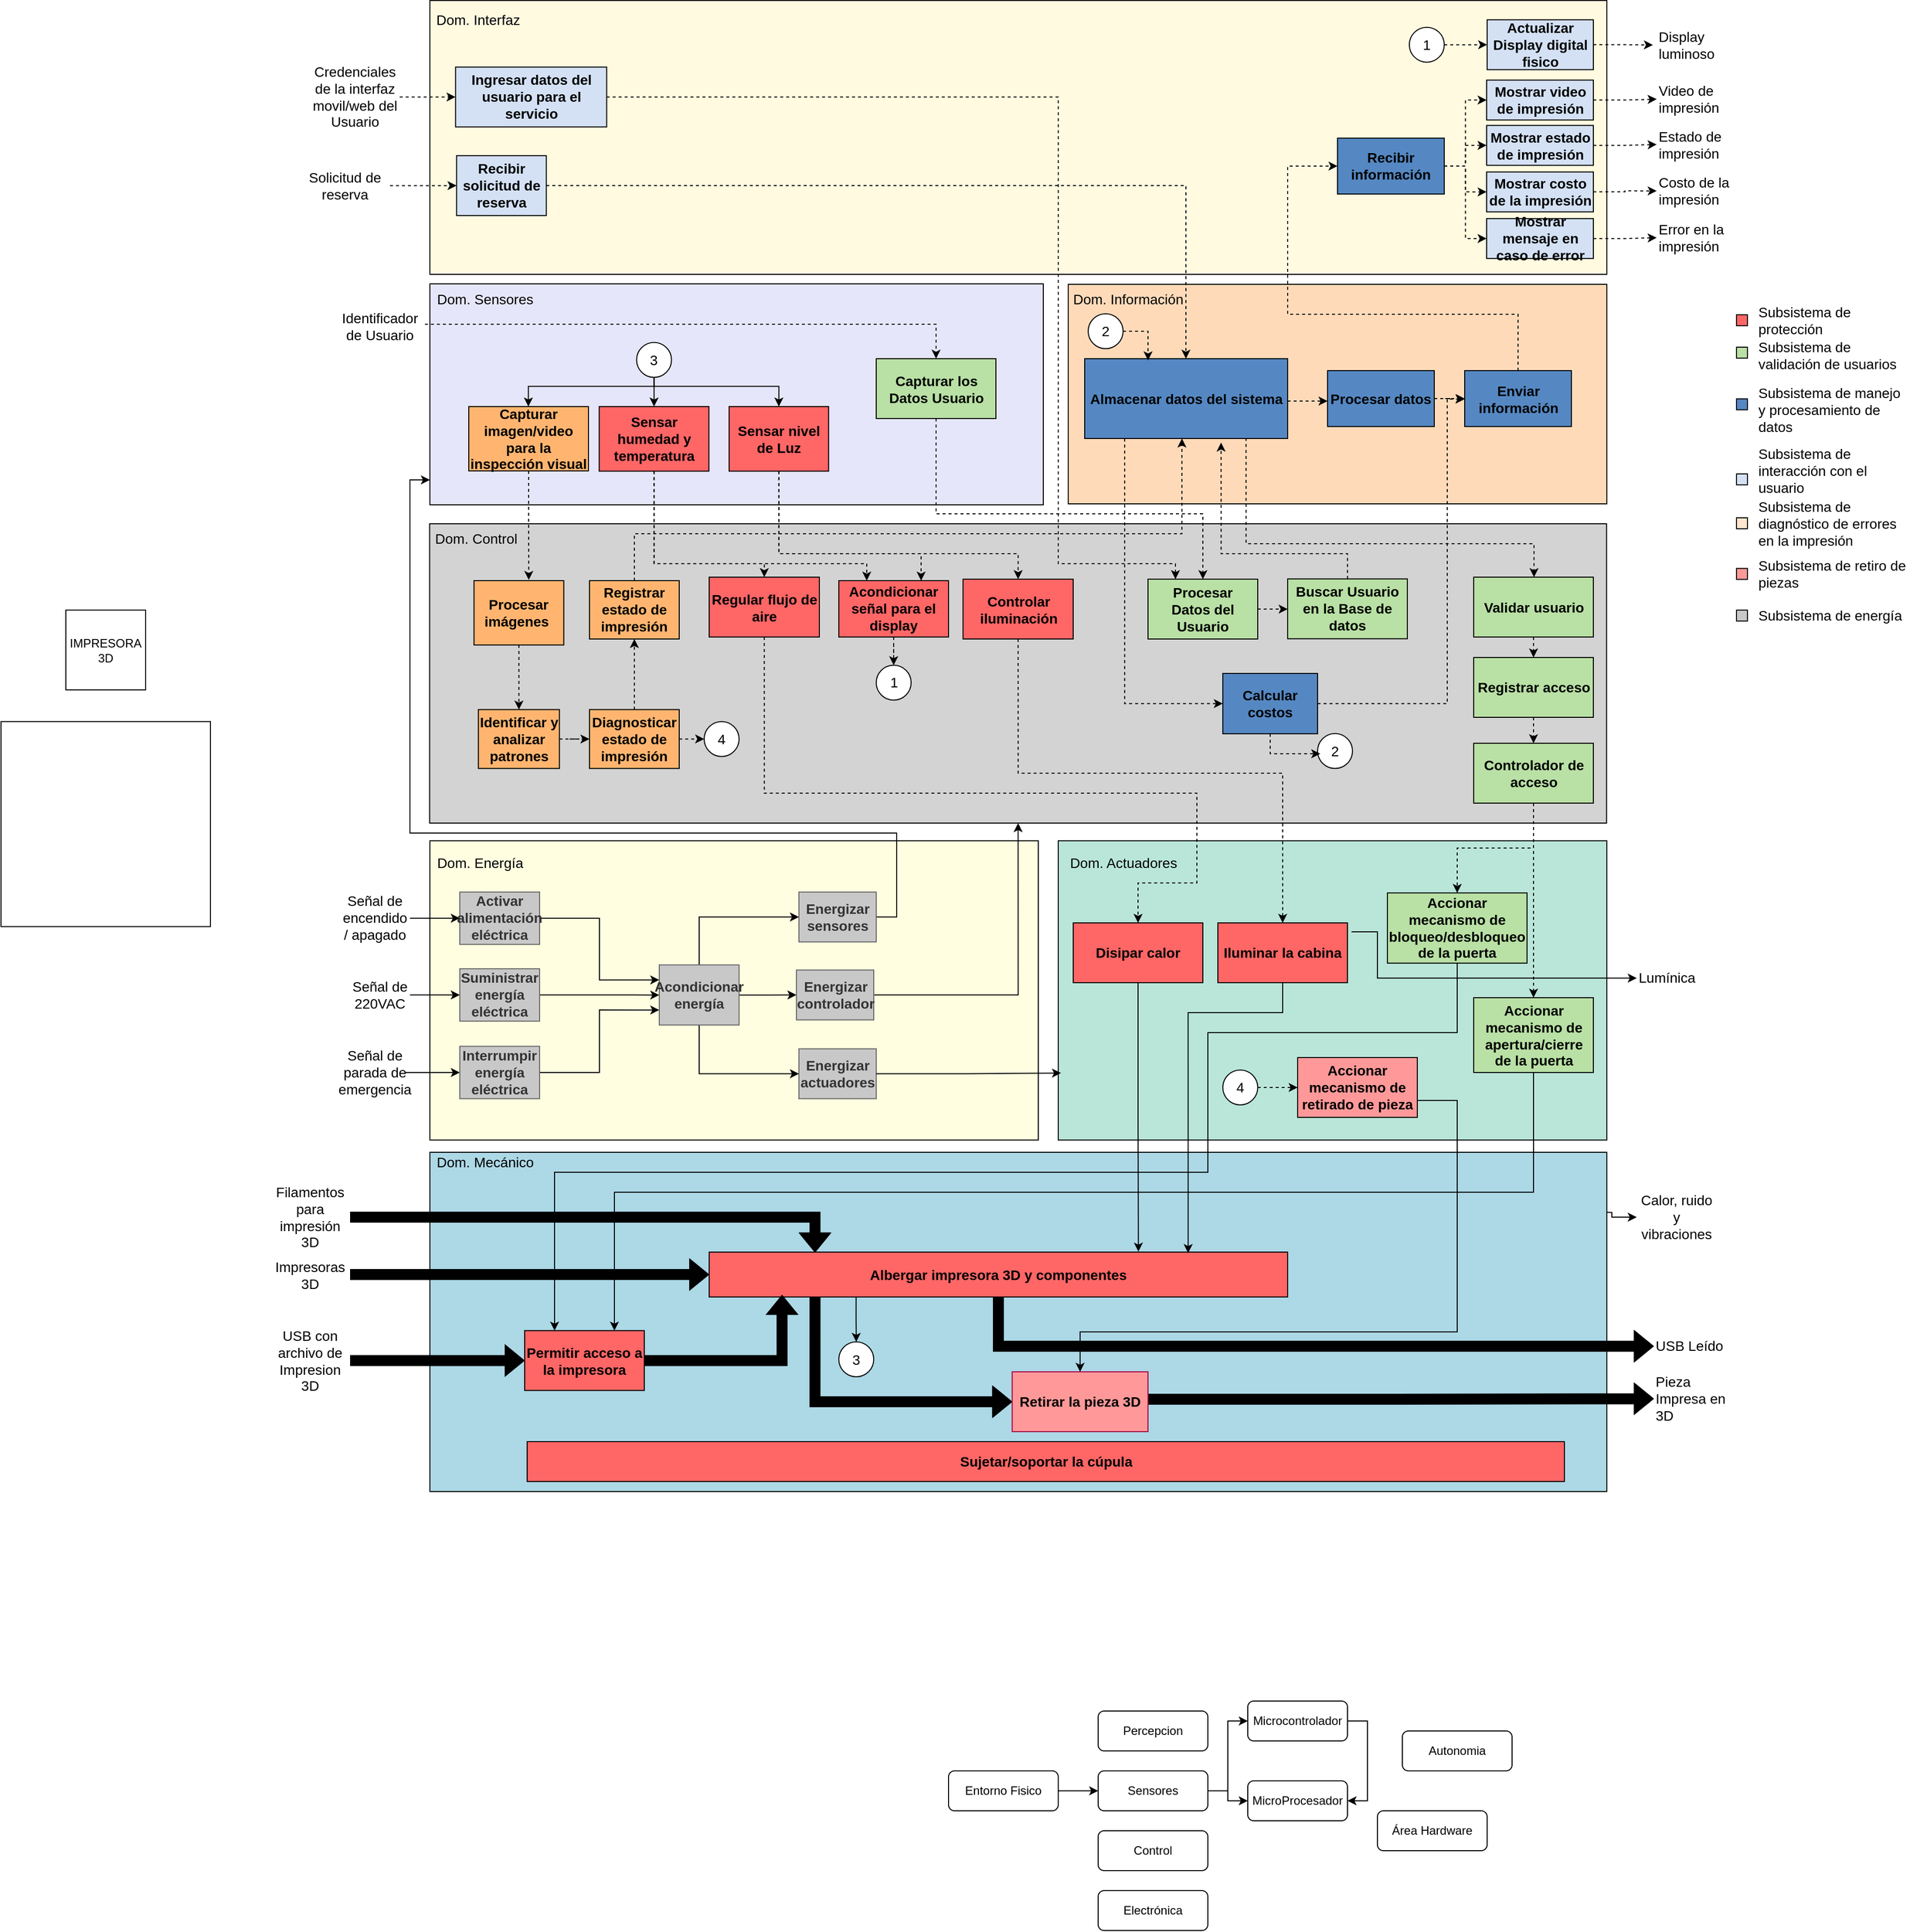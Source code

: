 <mxfile version="24.7.13" pages="2">
  <diagram name="Página-1" id="AnqqKWsU1tqYmSd2lp7z">
    <mxGraphModel dx="4261" dy="1429" grid="1" gridSize="10" guides="1" tooltips="1" connect="1" arrows="1" fold="1" page="1" pageScale="1" pageWidth="827" pageHeight="1169" math="0" shadow="0">
      <root>
        <mxCell id="0" />
        <mxCell id="1" parent="0" />
        <mxCell id="qGlkaE61j5xDDHxkG8aB-3" value="|" style="rounded=0;whiteSpace=wrap;html=1;align=left;fillColor=#E6E6FA;strokeColor=#000000;fontSize=14;" parent="1" vertex="1">
          <mxGeometry x="-1060" y="1220" width="615" height="221" as="geometry" />
        </mxCell>
        <mxCell id="qGlkaE61j5xDDHxkG8aB-4" value="" style="rounded=0;whiteSpace=wrap;html=1;align=left;fillColor=#E6E6FA;strokeColor=#000000;fontSize=14;" parent="1" vertex="1">
          <mxGeometry x="-1060" y="1219.5" width="615" height="221.5" as="geometry" />
        </mxCell>
        <mxCell id="qGlkaE61j5xDDHxkG8aB-5" value="" style="rounded=0;whiteSpace=wrap;html=1;align=left;labelBackgroundColor=none;fillColor=#fffae0;fontSize=14;" parent="1" vertex="1">
          <mxGeometry x="-1060" y="935.5" width="1180" height="274.5" as="geometry" />
        </mxCell>
        <mxCell id="qGlkaE61j5xDDHxkG8aB-6" style="edgeStyle=orthogonalEdgeStyle;rounded=0;orthogonalLoop=1;jettySize=auto;html=1;exitX=1;exitY=0.177;exitDx=0;exitDy=0;entryX=0;entryY=0.5;entryDx=0;entryDy=0;exitPerimeter=0;fontSize=14;" parent="1" source="qGlkaE61j5xDDHxkG8aB-7" target="qGlkaE61j5xDDHxkG8aB-92" edge="1">
          <mxGeometry relative="1" as="geometry">
            <Array as="points">
              <mxPoint x="125" y="2155" />
            </Array>
          </mxGeometry>
        </mxCell>
        <mxCell id="qGlkaE61j5xDDHxkG8aB-7" value="" style="rounded=0;whiteSpace=wrap;html=1;align=left;fillColor=#ADD8E6;labelBackgroundColor=default;fontSize=14;" parent="1" vertex="1">
          <mxGeometry x="-1060" y="2090" width="1180" height="340" as="geometry" />
        </mxCell>
        <mxCell id="qGlkaE61j5xDDHxkG8aB-8" value="" style="rounded=0;whiteSpace=wrap;html=1;align=left;fillColor=#FFFEE0;strokeColor=#000000;fontSize=14;" parent="1" vertex="1">
          <mxGeometry x="-1060" y="1777.71" width="610" height="300" as="geometry" />
        </mxCell>
        <mxCell id="qGlkaE61j5xDDHxkG8aB-9" value="" style="rounded=0;whiteSpace=wrap;html=1;align=left;fillColor=#BAE6D9;strokeColor=#000000;fontSize=14;" parent="1" vertex="1">
          <mxGeometry x="-430" y="1777.71" width="550" height="300" as="geometry" />
        </mxCell>
        <mxCell id="qGlkaE61j5xDDHxkG8aB-10" value="" style="rounded=0;whiteSpace=wrap;html=1;align=left;fillColor=#D3D3D3;strokeColor=#000000;fontSize=14;" parent="1" vertex="1">
          <mxGeometry x="-1060.25" y="1460" width="1180" height="300" as="geometry" />
        </mxCell>
        <mxCell id="qGlkaE61j5xDDHxkG8aB-11" value="Dom. Mecánico" style="text;html=1;align=center;verticalAlign=middle;resizable=0;points=[];autosize=1;fontSize=14;" parent="1" vertex="1">
          <mxGeometry x="-1065" y="2085" width="120" height="30" as="geometry" />
        </mxCell>
        <mxCell id="qGlkaE61j5xDDHxkG8aB-12" value="Dom. Actuadores" style="text;html=1;align=center;verticalAlign=middle;resizable=0;points=[];autosize=1;fontSize=14;" parent="1" vertex="1">
          <mxGeometry x="-430" y="1785" width="130" height="30" as="geometry" />
        </mxCell>
        <mxCell id="qGlkaE61j5xDDHxkG8aB-13" value="" style="rounded=0;whiteSpace=wrap;html=1;align=left;fillColor=#FFDAB9;strokeColor=#000000;fontSize=14;" parent="1" vertex="1">
          <mxGeometry x="-420" y="1220" width="540" height="220" as="geometry" />
        </mxCell>
        <mxCell id="qGlkaE61j5xDDHxkG8aB-14" value="Dom. Energía" style="text;html=1;align=center;verticalAlign=middle;resizable=0;points=[];autosize=1;fontSize=14;" parent="1" vertex="1">
          <mxGeometry x="-1065" y="1785" width="110" height="30" as="geometry" />
        </mxCell>
        <mxCell id="qGlkaE61j5xDDHxkG8aB-15" value="Dom. Sensores" style="text;html=1;align=center;verticalAlign=middle;resizable=0;points=[];autosize=1;fontSize=14;" parent="1" vertex="1">
          <mxGeometry x="-1065" y="1219.5" width="120" height="30" as="geometry" />
        </mxCell>
        <mxCell id="qGlkaE61j5xDDHxkG8aB-16" value="Dom. Control" style="text;html=1;align=center;verticalAlign=middle;resizable=0;points=[];autosize=1;fontSize=14;" parent="1" vertex="1">
          <mxGeometry x="-1069" y="1460" width="110" height="30" as="geometry" />
        </mxCell>
        <mxCell id="qGlkaE61j5xDDHxkG8aB-17" value="Dom. Información" style="text;html=1;align=left;verticalAlign=middle;resizable=0;points=[];autosize=1;fontSize=14;" parent="1" vertex="1">
          <mxGeometry x="-416.75" y="1219.5" width="130" height="30" as="geometry" />
        </mxCell>
        <mxCell id="qGlkaE61j5xDDHxkG8aB-18" value="Dom. Interfaz" style="text;html=1;align=center;verticalAlign=middle;resizable=0;points=[];autosize=1;fontSize=14;" parent="1" vertex="1">
          <mxGeometry x="-1067.5" y="939.83" width="110" height="30" as="geometry" />
        </mxCell>
        <mxCell id="qGlkaE61j5xDDHxkG8aB-19" style="edgeStyle=orthogonalEdgeStyle;rounded=0;orthogonalLoop=1;jettySize=auto;html=1;entryX=0.742;entryY=-0.01;entryDx=0;entryDy=0;entryPerimeter=0;fillColor=#000000;fontSize=14;" parent="1" source="qGlkaE61j5xDDHxkG8aB-20" target="qGlkaE61j5xDDHxkG8aB-56" edge="1">
          <mxGeometry relative="1" as="geometry" />
        </mxCell>
        <mxCell id="qGlkaE61j5xDDHxkG8aB-20" value="Disipar calor" style="rounded=0;whiteSpace=wrap;html=1;fillColor=#FF6666;fontColor=#000000;strokeColor=#000000;fontStyle=1;fontSize=14;" parent="1" vertex="1">
          <mxGeometry x="-415" y="1860" width="130" height="60" as="geometry" />
        </mxCell>
        <mxCell id="qGlkaE61j5xDDHxkG8aB-21" style="edgeStyle=orthogonalEdgeStyle;rounded=0;orthogonalLoop=1;jettySize=auto;html=1;exitX=1.031;exitY=0.15;exitDx=0;exitDy=0;entryX=0;entryY=0.5;entryDx=0;entryDy=0;exitPerimeter=0;fontSize=14;" parent="1" source="qGlkaE61j5xDDHxkG8aB-22" target="qGlkaE61j5xDDHxkG8aB-162" edge="1">
          <mxGeometry relative="1" as="geometry">
            <mxPoint x="160" y="2026.25" as="targetPoint" />
            <Array as="points">
              <mxPoint x="-110" y="1869" />
              <mxPoint x="-110" y="1915" />
            </Array>
            <mxPoint x="-322.25" y="1947.28" as="sourcePoint" />
          </mxGeometry>
        </mxCell>
        <mxCell id="qGlkaE61j5xDDHxkG8aB-22" value="Iluminar la cabina" style="rounded=0;whiteSpace=wrap;html=1;fillColor=#FF6666;fontColor=#000000;strokeColor=#000000;fontStyle=1;fontSize=14;" parent="1" vertex="1">
          <mxGeometry x="-270" y="1860" width="130" height="60" as="geometry" />
        </mxCell>
        <mxCell id="qGlkaE61j5xDDHxkG8aB-23" style="edgeStyle=orthogonalEdgeStyle;rounded=0;orthogonalLoop=1;jettySize=auto;html=1;exitX=0.5;exitY=1;exitDx=0;exitDy=0;entryX=0.5;entryY=0;entryDx=0;entryDy=0;dashed=1;fontSize=14;" parent="1" source="qGlkaE61j5xDDHxkG8aB-24" target="qGlkaE61j5xDDHxkG8aB-87" edge="1">
          <mxGeometry relative="1" as="geometry" />
        </mxCell>
        <mxCell id="qGlkaE61j5xDDHxkG8aB-24" value="Registrar acceso" style="rounded=0;whiteSpace=wrap;html=1;fillColor=#B9E0A5;strokeColor=#000000;glass=0;fontColor=#000000;fontStyle=1;fontSize=14;" parent="1" vertex="1">
          <mxGeometry x="-13.5" y="1594.0" width="120" height="60" as="geometry" />
        </mxCell>
        <mxCell id="qGlkaE61j5xDDHxkG8aB-25" style="edgeStyle=orthogonalEdgeStyle;rounded=0;orthogonalLoop=1;jettySize=auto;html=1;entryX=0.75;entryY=0;entryDx=0;entryDy=0;fontSize=14;" parent="1" source="qGlkaE61j5xDDHxkG8aB-26" target="qGlkaE61j5xDDHxkG8aB-123" edge="1">
          <mxGeometry relative="1" as="geometry">
            <Array as="points">
              <mxPoint x="47" y="2130" />
              <mxPoint x="-875" y="2130" />
            </Array>
          </mxGeometry>
        </mxCell>
        <mxCell id="qGlkaE61j5xDDHxkG8aB-26" value="Accionar mecanismo de apertura/cierre de la puerta" style="rounded=0;whiteSpace=wrap;html=1;fillColor=#B9E0A5;strokeColor=#000000;fontColor=#000000;fontStyle=1;fontSize=14;" parent="1" vertex="1">
          <mxGeometry x="-13.5" y="1935" width="120" height="75" as="geometry" />
        </mxCell>
        <mxCell id="qGlkaE61j5xDDHxkG8aB-27" style="edgeStyle=orthogonalEdgeStyle;rounded=0;orthogonalLoop=1;jettySize=auto;html=1;entryX=0;entryY=0.5;entryDx=0;entryDy=0;exitX=0.5;exitY=1;exitDx=0;exitDy=0;fontSize=14;" parent="1" source="qGlkaE61j5xDDHxkG8aB-30" target="qGlkaE61j5xDDHxkG8aB-35" edge="1">
          <mxGeometry relative="1" as="geometry" />
        </mxCell>
        <mxCell id="qGlkaE61j5xDDHxkG8aB-28" style="edgeStyle=orthogonalEdgeStyle;rounded=0;orthogonalLoop=1;jettySize=auto;html=1;entryX=0;entryY=0.5;entryDx=0;entryDy=0;fontSize=14;" parent="1" source="qGlkaE61j5xDDHxkG8aB-30" target="qGlkaE61j5xDDHxkG8aB-32" edge="1">
          <mxGeometry relative="1" as="geometry">
            <Array as="points">
              <mxPoint x="-790" y="1854" />
            </Array>
          </mxGeometry>
        </mxCell>
        <mxCell id="qGlkaE61j5xDDHxkG8aB-29" style="edgeStyle=orthogonalEdgeStyle;rounded=0;orthogonalLoop=1;jettySize=auto;html=1;entryX=0;entryY=0.5;entryDx=0;entryDy=0;fontSize=14;" parent="1" source="qGlkaE61j5xDDHxkG8aB-30" target="qGlkaE61j5xDDHxkG8aB-34" edge="1">
          <mxGeometry relative="1" as="geometry" />
        </mxCell>
        <mxCell id="qGlkaE61j5xDDHxkG8aB-30" value="Acondicionar energía" style="rounded=0;whiteSpace=wrap;html=1;fillColor=#C9C8C8;fontColor=#333333;strokeColor=#666666;fontStyle=1;fontSize=14;" parent="1" vertex="1">
          <mxGeometry x="-830" y="1902.16" width="80" height="60.25" as="geometry" />
        </mxCell>
        <mxCell id="qGlkaE61j5xDDHxkG8aB-31" style="edgeStyle=orthogonalEdgeStyle;rounded=0;orthogonalLoop=1;jettySize=auto;html=1;entryX=0;entryY=0.887;entryDx=0;entryDy=0;entryPerimeter=0;exitX=1;exitY=0.5;exitDx=0;exitDy=0;fontSize=14;" parent="1" source="qGlkaE61j5xDDHxkG8aB-32" target="qGlkaE61j5xDDHxkG8aB-3" edge="1">
          <mxGeometry relative="1" as="geometry">
            <mxPoint x="-570.0" y="1854.13" as="targetPoint" />
            <Array as="points">
              <mxPoint x="-592" y="1854" />
              <mxPoint x="-592" y="1770" />
              <mxPoint x="-1080" y="1770" />
              <mxPoint x="-1080" y="1416" />
            </Array>
          </mxGeometry>
        </mxCell>
        <mxCell id="qGlkaE61j5xDDHxkG8aB-32" value="Energizar sensores" style="rounded=0;whiteSpace=wrap;html=1;fillColor=#C9C8C8;fontColor=#333333;strokeColor=#666666;fontStyle=1;fontSize=14;" parent="1" vertex="1">
          <mxGeometry x="-690" y="1829.13" width="77.5" height="50" as="geometry" />
        </mxCell>
        <mxCell id="qGlkaE61j5xDDHxkG8aB-33" style="edgeStyle=orthogonalEdgeStyle;rounded=0;orthogonalLoop=1;jettySize=auto;html=1;entryX=0.5;entryY=1;entryDx=0;entryDy=0;fontSize=14;" parent="1" source="qGlkaE61j5xDDHxkG8aB-34" target="qGlkaE61j5xDDHxkG8aB-10" edge="1">
          <mxGeometry relative="1" as="geometry">
            <Array as="points">
              <mxPoint x="-470" y="1932" />
            </Array>
          </mxGeometry>
        </mxCell>
        <mxCell id="qGlkaE61j5xDDHxkG8aB-34" value="Energizar controlador" style="rounded=0;whiteSpace=wrap;html=1;fillColor=#C9C8C8;strokeColor=#666666;fontColor=#333333;fontStyle=1;fontSize=14;" parent="1" vertex="1">
          <mxGeometry x="-692.5" y="1907.28" width="77.5" height="50" as="geometry" />
        </mxCell>
        <mxCell id="qGlkaE61j5xDDHxkG8aB-35" value="Energizar actuadores" style="rounded=0;whiteSpace=wrap;html=1;fillColor=#C9C8C8;fontColor=#333333;strokeColor=#666666;fontStyle=1;fontSize=14;" parent="1" vertex="1">
          <mxGeometry x="-690" y="1986.25" width="77.5" height="50" as="geometry" />
        </mxCell>
        <mxCell id="qGlkaE61j5xDDHxkG8aB-36" style="edgeStyle=orthogonalEdgeStyle;rounded=0;orthogonalLoop=1;jettySize=auto;html=1;entryX=0;entryY=0.25;entryDx=0;entryDy=0;fontSize=14;" parent="1" source="qGlkaE61j5xDDHxkG8aB-37" target="qGlkaE61j5xDDHxkG8aB-30" edge="1">
          <mxGeometry relative="1" as="geometry" />
        </mxCell>
        <mxCell id="qGlkaE61j5xDDHxkG8aB-37" value="Activar alimentación eléctrica" style="rounded=0;whiteSpace=wrap;html=1;fillColor=#C9C8C8;fontColor=#333333;strokeColor=#666666;fontStyle=1;fontSize=14;" parent="1" vertex="1">
          <mxGeometry x="-1030" y="1829.13" width="80" height="52.5" as="geometry" />
        </mxCell>
        <mxCell id="qGlkaE61j5xDDHxkG8aB-38" style="edgeStyle=orthogonalEdgeStyle;rounded=0;orthogonalLoop=1;jettySize=auto;html=1;exitX=0.5;exitY=1;exitDx=0;exitDy=0;fontSize=14;" parent="1" edge="1">
          <mxGeometry relative="1" as="geometry">
            <mxPoint x="-1117.5" y="1923.26" as="sourcePoint" />
            <mxPoint x="-1117.5" y="1923.26" as="targetPoint" />
          </mxGeometry>
        </mxCell>
        <mxCell id="qGlkaE61j5xDDHxkG8aB-39" style="edgeStyle=orthogonalEdgeStyle;rounded=0;orthogonalLoop=1;jettySize=auto;html=1;fontSize=14;" parent="1" source="qGlkaE61j5xDDHxkG8aB-40" target="qGlkaE61j5xDDHxkG8aB-30" edge="1">
          <mxGeometry relative="1" as="geometry" />
        </mxCell>
        <mxCell id="qGlkaE61j5xDDHxkG8aB-40" value="Suministrar energía eléctrica" style="rounded=0;whiteSpace=wrap;html=1;fillColor=#C9C8C8;fontColor=#333333;strokeColor=#666666;fontStyle=1;fontSize=14;" parent="1" vertex="1">
          <mxGeometry x="-1030" y="1906.03" width="80" height="52.5" as="geometry" />
        </mxCell>
        <mxCell id="qGlkaE61j5xDDHxkG8aB-41" style="edgeStyle=orthogonalEdgeStyle;rounded=0;orthogonalLoop=1;jettySize=auto;html=1;fontSize=14;" parent="1" source="qGlkaE61j5xDDHxkG8aB-42" target="qGlkaE61j5xDDHxkG8aB-37" edge="1">
          <mxGeometry relative="1" as="geometry" />
        </mxCell>
        <mxCell id="qGlkaE61j5xDDHxkG8aB-42" value="Señal de encendido / apagado" style="text;html=1;strokeColor=none;fillColor=none;align=center;verticalAlign=middle;whiteSpace=wrap;rounded=0;fontSize=14;" parent="1" vertex="1">
          <mxGeometry x="-1150" y="1840.38" width="70" height="30" as="geometry" />
        </mxCell>
        <mxCell id="qGlkaE61j5xDDHxkG8aB-43" style="edgeStyle=orthogonalEdgeStyle;rounded=0;orthogonalLoop=1;jettySize=auto;html=1;fontSize=14;" parent="1" source="qGlkaE61j5xDDHxkG8aB-44" target="qGlkaE61j5xDDHxkG8aB-40" edge="1">
          <mxGeometry relative="1" as="geometry" />
        </mxCell>
        <mxCell id="qGlkaE61j5xDDHxkG8aB-44" value="Señal de 220VAC" style="text;html=1;strokeColor=none;fillColor=none;align=center;verticalAlign=middle;whiteSpace=wrap;rounded=0;fontSize=14;" parent="1" vertex="1">
          <mxGeometry x="-1140" y="1917.28" width="60" height="30" as="geometry" />
        </mxCell>
        <mxCell id="qGlkaE61j5xDDHxkG8aB-45" style="edgeStyle=orthogonalEdgeStyle;rounded=0;orthogonalLoop=1;jettySize=auto;html=1;fontSize=14;" parent="1" source="qGlkaE61j5xDDHxkG8aB-46" target="qGlkaE61j5xDDHxkG8aB-61" edge="1">
          <mxGeometry relative="1" as="geometry" />
        </mxCell>
        <mxCell id="qGlkaE61j5xDDHxkG8aB-46" value="Señal de parada de emergencia" style="text;html=1;strokeColor=none;fillColor=none;align=center;verticalAlign=middle;whiteSpace=wrap;rounded=0;fontSize=14;" parent="1" vertex="1">
          <mxGeometry x="-1145" y="1995.0" width="60" height="30" as="geometry" />
        </mxCell>
        <mxCell id="qGlkaE61j5xDDHxkG8aB-47" style="edgeStyle=orthogonalEdgeStyle;rounded=0;orthogonalLoop=1;jettySize=auto;html=1;entryX=0.5;entryY=0;entryDx=0;entryDy=0;exitX=0.5;exitY=1;exitDx=0;exitDy=0;dashed=1;fontSize=14;" parent="1" source="qGlkaE61j5xDDHxkG8aB-49" target="qGlkaE61j5xDDHxkG8aB-127" edge="1">
          <mxGeometry relative="1" as="geometry">
            <mxPoint x="-585" y="1548" as="targetPoint" />
            <Array as="points">
              <mxPoint x="-710" y="1490" />
              <mxPoint x="-470" y="1490" />
            </Array>
          </mxGeometry>
        </mxCell>
        <mxCell id="qGlkaE61j5xDDHxkG8aB-48" style="edgeStyle=orthogonalEdgeStyle;rounded=0;orthogonalLoop=1;jettySize=auto;html=1;entryX=0.75;entryY=0;entryDx=0;entryDy=0;dashed=1;" parent="1" source="qGlkaE61j5xDDHxkG8aB-49" target="qGlkaE61j5xDDHxkG8aB-137" edge="1">
          <mxGeometry relative="1" as="geometry">
            <Array as="points">
              <mxPoint x="-710" y="1490" />
              <mxPoint x="-567" y="1490" />
            </Array>
          </mxGeometry>
        </mxCell>
        <mxCell id="qGlkaE61j5xDDHxkG8aB-49" value="Sensar nivel de Luz" style="rounded=0;whiteSpace=wrap;html=1;fillColor=#FF6666;fontColor=#000000;strokeColor=#000000;fontStyle=1;fontSize=14;" parent="1" vertex="1">
          <mxGeometry x="-760" y="1342.5" width="99.75" height="64.76" as="geometry" />
        </mxCell>
        <mxCell id="qGlkaE61j5xDDHxkG8aB-50" style="edgeStyle=orthogonalEdgeStyle;rounded=0;orthogonalLoop=1;jettySize=auto;html=1;entryX=0.5;entryY=0;entryDx=0;entryDy=0;exitX=0.5;exitY=1;exitDx=0;exitDy=0;dashed=1;fontSize=14;" parent="1" source="qGlkaE61j5xDDHxkG8aB-52" target="qGlkaE61j5xDDHxkG8aB-63" edge="1">
          <mxGeometry relative="1" as="geometry">
            <mxPoint x="-575.22" y="1375.255" as="sourcePoint" />
            <mxPoint x="-715" y="1548" as="targetPoint" />
            <Array as="points">
              <mxPoint x="-835" y="1500" />
              <mxPoint x="-725" y="1500" />
            </Array>
          </mxGeometry>
        </mxCell>
        <mxCell id="qGlkaE61j5xDDHxkG8aB-51" style="edgeStyle=orthogonalEdgeStyle;rounded=0;orthogonalLoop=1;jettySize=auto;html=1;entryX=0.25;entryY=0;entryDx=0;entryDy=0;dashed=1;" parent="1" source="qGlkaE61j5xDDHxkG8aB-52" target="qGlkaE61j5xDDHxkG8aB-137" edge="1">
          <mxGeometry relative="1" as="geometry">
            <Array as="points">
              <mxPoint x="-835" y="1500" />
              <mxPoint x="-622" y="1500" />
              <mxPoint x="-622" y="1517" />
            </Array>
          </mxGeometry>
        </mxCell>
        <mxCell id="qGlkaE61j5xDDHxkG8aB-52" value="Sensar humedad y temperatura" style="rounded=0;whiteSpace=wrap;html=1;fillColor=#FF6666;fontColor=#000000;strokeColor=#000000;fontStyle=1;fontSize=14;" parent="1" vertex="1">
          <mxGeometry x="-890.25" y="1342.5" width="110" height="64.76" as="geometry" />
        </mxCell>
        <mxCell id="qGlkaE61j5xDDHxkG8aB-53" style="edgeStyle=orthogonalEdgeStyle;rounded=0;orthogonalLoop=1;jettySize=auto;html=1;exitX=0.254;exitY=0.972;exitDx=0;exitDy=0;exitPerimeter=0;fontSize=14;" parent="1" source="qGlkaE61j5xDDHxkG8aB-56" target="qGlkaE61j5xDDHxkG8aB-113" edge="1">
          <mxGeometry relative="1" as="geometry" />
        </mxCell>
        <mxCell id="qGlkaE61j5xDDHxkG8aB-54" style="edgeStyle=orthogonalEdgeStyle;rounded=0;orthogonalLoop=1;jettySize=auto;html=1;entryX=0;entryY=0.5;entryDx=0;entryDy=0;exitX=0.183;exitY=0.985;exitDx=0;exitDy=0;exitPerimeter=0;shape=flexArrow;fillColor=#000000;fontSize=14;" parent="1" source="qGlkaE61j5xDDHxkG8aB-56" target="qGlkaE61j5xDDHxkG8aB-112" edge="1">
          <mxGeometry relative="1" as="geometry" />
        </mxCell>
        <mxCell id="qGlkaE61j5xDDHxkG8aB-55" style="edgeStyle=orthogonalEdgeStyle;rounded=0;orthogonalLoop=1;jettySize=auto;html=1;entryX=0;entryY=0.5;entryDx=0;entryDy=0;shape=flexArrow;fillColor=#000000;" parent="1" source="qGlkaE61j5xDDHxkG8aB-56" target="qGlkaE61j5xDDHxkG8aB-179" edge="1">
          <mxGeometry relative="1" as="geometry">
            <Array as="points">
              <mxPoint x="-490" y="2284" />
            </Array>
          </mxGeometry>
        </mxCell>
        <mxCell id="qGlkaE61j5xDDHxkG8aB-56" value="Albergar impresora 3D y componentes" style="rounded=0;whiteSpace=wrap;html=1;fillColor=#FF6666;fontColor=#000000;strokeColor=#000000;fontStyle=1;fontSize=14;" parent="1" vertex="1">
          <mxGeometry x="-780" y="2190" width="580" height="45" as="geometry" />
        </mxCell>
        <mxCell id="qGlkaE61j5xDDHxkG8aB-57" style="edgeStyle=orthogonalEdgeStyle;rounded=0;orthogonalLoop=1;jettySize=auto;html=1;entryX=0.5;entryY=0;entryDx=0;entryDy=0;dashed=1;exitX=0.5;exitY=1;exitDx=0;exitDy=0;fontSize=14;" parent="1" source="qGlkaE61j5xDDHxkG8aB-95" target="qGlkaE61j5xDDHxkG8aB-68" edge="1">
          <mxGeometry relative="1" as="geometry">
            <Array as="points">
              <mxPoint x="-552" y="1450" />
              <mxPoint x="-285" y="1450" />
            </Array>
          </mxGeometry>
        </mxCell>
        <mxCell id="qGlkaE61j5xDDHxkG8aB-58" style="edgeStyle=orthogonalEdgeStyle;rounded=0;orthogonalLoop=1;jettySize=auto;html=1;entryX=0.61;entryY=-0.011;entryDx=0;entryDy=0;dashed=1;exitX=0.5;exitY=1;exitDx=0;exitDy=0;entryPerimeter=0;fontSize=14;" parent="1" source="qGlkaE61j5xDDHxkG8aB-59" target="qGlkaE61j5xDDHxkG8aB-128" edge="1">
          <mxGeometry relative="1" as="geometry">
            <mxPoint x="-914" y="1525" as="sourcePoint" />
            <mxPoint x="-999" y="1395.0" as="targetPoint" />
          </mxGeometry>
        </mxCell>
        <mxCell id="qGlkaE61j5xDDHxkG8aB-59" value="&lt;font style=&quot;font-size: 14px;&quot;&gt;Capturar imagen/video para la inspección visual&lt;/font&gt;" style="rounded=0;whiteSpace=wrap;html=1;fillColor=#FFB570;strokeColor=#000000;fontColor=#000000;fontStyle=1;fontSize=14;" parent="1" vertex="1">
          <mxGeometry x="-1021" y="1342.5" width="120" height="64.5" as="geometry" />
        </mxCell>
        <mxCell id="qGlkaE61j5xDDHxkG8aB-60" style="edgeStyle=orthogonalEdgeStyle;rounded=0;orthogonalLoop=1;jettySize=auto;html=1;entryX=0;entryY=0.75;entryDx=0;entryDy=0;fontSize=14;" parent="1" source="qGlkaE61j5xDDHxkG8aB-61" target="qGlkaE61j5xDDHxkG8aB-30" edge="1">
          <mxGeometry relative="1" as="geometry" />
        </mxCell>
        <mxCell id="qGlkaE61j5xDDHxkG8aB-61" value="Interrumpir energía eléctrica" style="rounded=0;whiteSpace=wrap;html=1;fillColor=#C9C8C8;fontColor=#333333;strokeColor=#666666;fontStyle=1;fontSize=14;" parent="1" vertex="1">
          <mxGeometry x="-1030" y="1983.75" width="80" height="52.5" as="geometry" />
        </mxCell>
        <mxCell id="qGlkaE61j5xDDHxkG8aB-62" style="edgeStyle=orthogonalEdgeStyle;rounded=0;orthogonalLoop=1;jettySize=auto;html=1;entryX=0.5;entryY=0;entryDx=0;entryDy=0;dashed=1;exitX=0.5;exitY=1;exitDx=0;exitDy=0;fontSize=14;" parent="1" source="qGlkaE61j5xDDHxkG8aB-63" target="qGlkaE61j5xDDHxkG8aB-20" edge="1">
          <mxGeometry relative="1" as="geometry">
            <Array as="points">
              <mxPoint x="-725" y="1730" />
              <mxPoint x="-291" y="1730" />
              <mxPoint x="-291" y="1820" />
              <mxPoint x="-350" y="1820" />
            </Array>
          </mxGeometry>
        </mxCell>
        <mxCell id="qGlkaE61j5xDDHxkG8aB-63" value="Regular flujo de aire" style="rounded=0;whiteSpace=wrap;html=1;fillColor=#FF6666;fontColor=#000000;strokeColor=#000000;fontStyle=1;fontSize=14;" parent="1" vertex="1">
          <mxGeometry x="-780" y="1513.5" width="110.5" height="60" as="geometry" />
        </mxCell>
        <mxCell id="qGlkaE61j5xDDHxkG8aB-64" style="edgeStyle=orthogonalEdgeStyle;rounded=0;orthogonalLoop=1;jettySize=auto;html=1;entryX=0.5;entryY=0;entryDx=0;entryDy=0;dashed=1;exitX=0.5;exitY=1;exitDx=0;exitDy=0;fontSize=14;" parent="1" source="qGlkaE61j5xDDHxkG8aB-127" target="qGlkaE61j5xDDHxkG8aB-22" edge="1">
          <mxGeometry relative="1" as="geometry">
            <Array as="points">
              <mxPoint x="-470" y="1710" />
              <mxPoint x="-205" y="1710" />
            </Array>
          </mxGeometry>
        </mxCell>
        <mxCell id="qGlkaE61j5xDDHxkG8aB-65" style="edgeStyle=orthogonalEdgeStyle;rounded=0;orthogonalLoop=1;jettySize=auto;html=1;exitX=1;exitY=0.5;exitDx=0;exitDy=0;dashed=1;fontSize=14;" parent="1" source="qGlkaE61j5xDDHxkG8aB-66" target="qGlkaE61j5xDDHxkG8aB-79" edge="1">
          <mxGeometry relative="1" as="geometry">
            <Array as="points">
              <mxPoint x="-302" y="1121" />
            </Array>
          </mxGeometry>
        </mxCell>
        <mxCell id="qGlkaE61j5xDDHxkG8aB-66" value="Recibir solicitud de reserva" style="rounded=0;whiteSpace=wrap;html=1;fillColor=#D4E1F5;strokeColor=#000000;fontColor=#000000;fontStyle=1;fontSize=14;" parent="1" vertex="1">
          <mxGeometry x="-1033.25" y="1091.05" width="90" height="60" as="geometry" />
        </mxCell>
        <mxCell id="qGlkaE61j5xDDHxkG8aB-67" style="edgeStyle=orthogonalEdgeStyle;rounded=0;orthogonalLoop=1;jettySize=auto;html=1;entryX=0;entryY=0.5;entryDx=0;entryDy=0;dashed=1;exitX=1;exitY=0.5;exitDx=0;exitDy=0;fontSize=14;" parent="1" source="qGlkaE61j5xDDHxkG8aB-68" target="qGlkaE61j5xDDHxkG8aB-72" edge="1">
          <mxGeometry relative="1" as="geometry" />
        </mxCell>
        <mxCell id="qGlkaE61j5xDDHxkG8aB-68" value="Procesar&lt;br style=&quot;font-size: 14px;&quot;&gt;Datos del Usuario" style="rounded=0;whiteSpace=wrap;html=1;fillColor=#B9E0A5;strokeColor=#000000;fontColor=#000000;fontStyle=1;fontSize=14;" parent="1" vertex="1">
          <mxGeometry x="-340" y="1515.5" width="110" height="60" as="geometry" />
        </mxCell>
        <mxCell id="qGlkaE61j5xDDHxkG8aB-69" style="edgeStyle=orthogonalEdgeStyle;rounded=0;orthogonalLoop=1;jettySize=auto;html=1;entryX=0.25;entryY=0;entryDx=0;entryDy=0;exitX=1;exitY=0.5;exitDx=0;exitDy=0;dashed=1;fontSize=14;" parent="1" source="qGlkaE61j5xDDHxkG8aB-70" target="qGlkaE61j5xDDHxkG8aB-68" edge="1">
          <mxGeometry relative="1" as="geometry">
            <Array as="points">
              <mxPoint x="-430" y="1032" />
              <mxPoint x="-430" y="1500" />
              <mxPoint x="-313" y="1500" />
            </Array>
          </mxGeometry>
        </mxCell>
        <mxCell id="qGlkaE61j5xDDHxkG8aB-70" value="Ingresar datos del usuario para el servicio" style="rounded=0;whiteSpace=wrap;html=1;fillColor=#D4E1F5;strokeColor=#000000;fontStyle=1;fontSize=14;" parent="1" vertex="1">
          <mxGeometry x="-1034.25" y="1002.24" width="151.5" height="60" as="geometry" />
        </mxCell>
        <mxCell id="qGlkaE61j5xDDHxkG8aB-71" style="edgeStyle=orthogonalEdgeStyle;rounded=0;orthogonalLoop=1;jettySize=auto;html=1;dashed=1;exitX=0.5;exitY=0;exitDx=0;exitDy=0;fontSize=14;" parent="1" source="qGlkaE61j5xDDHxkG8aB-129" target="qGlkaE61j5xDDHxkG8aB-79" edge="1">
          <mxGeometry relative="1" as="geometry">
            <Array as="points">
              <mxPoint x="-855" y="1470" />
              <mxPoint x="-306" y="1470" />
            </Array>
          </mxGeometry>
        </mxCell>
        <mxCell id="qGlkaE61j5xDDHxkG8aB-72" value="Buscar Usuario en la Base de datos" style="rounded=0;whiteSpace=wrap;html=1;fillColor=#B9E0A5;strokeColor=#000000;fontColor=#000000;fontStyle=1;fontSize=14;" parent="1" vertex="1">
          <mxGeometry x="-200" y="1515.25" width="120" height="60" as="geometry" />
        </mxCell>
        <mxCell id="qGlkaE61j5xDDHxkG8aB-73" style="edgeStyle=orthogonalEdgeStyle;rounded=0;orthogonalLoop=1;jettySize=auto;html=1;entryX=0;entryY=0.5;entryDx=0;entryDy=0;dashed=1;fontSize=14;" parent="1" source="qGlkaE61j5xDDHxkG8aB-74" target="qGlkaE61j5xDDHxkG8aB-66" edge="1">
          <mxGeometry relative="1" as="geometry" />
        </mxCell>
        <mxCell id="qGlkaE61j5xDDHxkG8aB-74" value="Solicitud de reserva" style="rounded=0;whiteSpace=wrap;html=1;fillColor=none;strokeColor=none;fontSize=14;" parent="1" vertex="1">
          <mxGeometry x="-1190" y="1103.76" width="90" height="34.57" as="geometry" />
        </mxCell>
        <mxCell id="qGlkaE61j5xDDHxkG8aB-75" style="edgeStyle=orthogonalEdgeStyle;rounded=0;orthogonalLoop=1;jettySize=auto;html=1;exitX=0.5;exitY=1;exitDx=0;exitDy=0;entryX=0.5;entryY=0;entryDx=0;entryDy=0;dashed=1;fontSize=14;" parent="1" source="qGlkaE61j5xDDHxkG8aB-76" target="qGlkaE61j5xDDHxkG8aB-24" edge="1">
          <mxGeometry relative="1" as="geometry" />
        </mxCell>
        <mxCell id="qGlkaE61j5xDDHxkG8aB-76" value="Validar usuario" style="rounded=0;whiteSpace=wrap;html=1;fillColor=#B9E0A5;strokeColor=#000000;fontColor=#000000;fontStyle=1;fontSize=14;" parent="1" vertex="1">
          <mxGeometry x="-13.5" y="1513.5" width="120" height="60" as="geometry" />
        </mxCell>
        <mxCell id="qGlkaE61j5xDDHxkG8aB-77" style="edgeStyle=orthogonalEdgeStyle;rounded=0;orthogonalLoop=1;jettySize=auto;html=1;entryX=0;entryY=0.5;entryDx=0;entryDy=0;dashed=1;fontSize=14;" parent="1" edge="1">
          <mxGeometry relative="1" as="geometry">
            <mxPoint x="-200" y="1336.984" as="sourcePoint" />
            <mxPoint x="-160" y="1336.995" as="targetPoint" />
            <Array as="points">
              <mxPoint x="-190" y="1337" />
              <mxPoint x="-190" y="1337" />
            </Array>
          </mxGeometry>
        </mxCell>
        <mxCell id="qGlkaE61j5xDDHxkG8aB-78" style="edgeStyle=orthogonalEdgeStyle;rounded=0;orthogonalLoop=1;jettySize=auto;html=1;entryX=0.5;entryY=0;entryDx=0;entryDy=0;exitX=0.795;exitY=0.994;exitDx=0;exitDy=0;exitPerimeter=0;dashed=1;fontSize=14;" parent="1" source="qGlkaE61j5xDDHxkG8aB-79" target="qGlkaE61j5xDDHxkG8aB-76" edge="1">
          <mxGeometry relative="1" as="geometry">
            <Array as="points">
              <mxPoint x="-242" y="1480" />
              <mxPoint x="47" y="1480" />
              <mxPoint x="47" y="1514" />
            </Array>
          </mxGeometry>
        </mxCell>
        <mxCell id="qGlkaE61j5xDDHxkG8aB-79" value="Almacenar datos del sistema" style="rounded=0;html=1;fillColor=#5588C2;fontColor=#000000;strokeColor=#000000;verticalAlign=middle;fontStyle=1;fontSize=14;" parent="1" vertex="1">
          <mxGeometry x="-403.5" y="1294.51" width="203.5" height="80" as="geometry" />
        </mxCell>
        <mxCell id="qGlkaE61j5xDDHxkG8aB-80" style="edgeStyle=orthogonalEdgeStyle;rounded=0;orthogonalLoop=1;jettySize=auto;html=1;shape=flexArrow;fillColor=#000000;entryX=0.183;entryY=0.008;entryDx=0;entryDy=0;entryPerimeter=0;fontSize=14;" parent="1" source="qGlkaE61j5xDDHxkG8aB-81" target="qGlkaE61j5xDDHxkG8aB-56" edge="1">
          <mxGeometry relative="1" as="geometry">
            <mxPoint x="-758" y="2117.909" as="targetPoint" />
            <Array as="points">
              <mxPoint x="-1180" y="2155" />
              <mxPoint x="-674" y="2155" />
            </Array>
          </mxGeometry>
        </mxCell>
        <mxCell id="qGlkaE61j5xDDHxkG8aB-81" value="Filamentos para impresión 3D" style="text;html=1;strokeColor=none;fillColor=none;align=center;verticalAlign=middle;whiteSpace=wrap;rounded=0;fontSize=14;" parent="1" vertex="1">
          <mxGeometry x="-1220" y="2140" width="80" height="30" as="geometry" />
        </mxCell>
        <mxCell id="qGlkaE61j5xDDHxkG8aB-82" value="Pieza Impresa en 3D" style="text;html=1;strokeColor=none;fillColor=none;align=left;verticalAlign=middle;whiteSpace=wrap;rounded=0;fontSize=14;" parent="1" vertex="1">
          <mxGeometry x="167" y="2322.0" width="80" height="30" as="geometry" />
        </mxCell>
        <mxCell id="qGlkaE61j5xDDHxkG8aB-83" style="edgeStyle=orthogonalEdgeStyle;rounded=0;orthogonalLoop=1;jettySize=auto;html=1;entryX=0;entryY=0.5;entryDx=0;entryDy=0;dashed=1;fontSize=14;" parent="1" source="qGlkaE61j5xDDHxkG8aB-84" target="qGlkaE61j5xDDHxkG8aB-70" edge="1">
          <mxGeometry relative="1" as="geometry" />
        </mxCell>
        <mxCell id="qGlkaE61j5xDDHxkG8aB-84" value="Credenciales de la interfaz movil/web del Usuario" style="rounded=0;whiteSpace=wrap;html=1;fillColor=none;strokeColor=none;fontSize=14;" parent="1" vertex="1">
          <mxGeometry x="-1180.25" y="999.96" width="90" height="64.57" as="geometry" />
        </mxCell>
        <mxCell id="qGlkaE61j5xDDHxkG8aB-85" style="edgeStyle=orthogonalEdgeStyle;rounded=0;orthogonalLoop=1;jettySize=auto;html=1;entryX=0.5;entryY=0;entryDx=0;entryDy=0;exitX=0.5;exitY=1;exitDx=0;exitDy=0;dashed=1;fontSize=14;" parent="1" source="qGlkaE61j5xDDHxkG8aB-87" target="qGlkaE61j5xDDHxkG8aB-141" edge="1">
          <mxGeometry relative="1" as="geometry">
            <mxPoint x="47" y="1750" as="sourcePoint" />
          </mxGeometry>
        </mxCell>
        <mxCell id="qGlkaE61j5xDDHxkG8aB-86" style="edgeStyle=orthogonalEdgeStyle;rounded=0;orthogonalLoop=1;jettySize=auto;html=1;entryX=0.5;entryY=0;entryDx=0;entryDy=0;dashed=1;fontSize=14;" parent="1" source="qGlkaE61j5xDDHxkG8aB-87" target="qGlkaE61j5xDDHxkG8aB-26" edge="1">
          <mxGeometry relative="1" as="geometry" />
        </mxCell>
        <mxCell id="qGlkaE61j5xDDHxkG8aB-87" value="Controlador de acceso" style="rounded=0;whiteSpace=wrap;html=1;fillColor=#B9E0A5;strokeColor=#000000;fontColor=#000000;fontStyle=1;fontSize=14;" parent="1" vertex="1">
          <mxGeometry x="-13.5" y="1680" width="120" height="60" as="geometry" />
        </mxCell>
        <mxCell id="qGlkaE61j5xDDHxkG8aB-88" style="edgeStyle=orthogonalEdgeStyle;rounded=0;orthogonalLoop=1;jettySize=auto;html=1;exitX=0.5;exitY=1;exitDx=0;exitDy=0;fontSize=14;" parent="1" source="qGlkaE61j5xDDHxkG8aB-81" target="qGlkaE61j5xDDHxkG8aB-81" edge="1">
          <mxGeometry relative="1" as="geometry" />
        </mxCell>
        <mxCell id="qGlkaE61j5xDDHxkG8aB-89" style="edgeStyle=orthogonalEdgeStyle;rounded=0;orthogonalLoop=1;jettySize=auto;html=1;exitX=1;exitY=0.5;exitDx=0;exitDy=0;entryX=0;entryY=0.5;entryDx=0;entryDy=0;shape=flexArrow;fillColor=#000000;fontSize=14;" parent="1" source="qGlkaE61j5xDDHxkG8aB-90" target="qGlkaE61j5xDDHxkG8aB-56" edge="1">
          <mxGeometry relative="1" as="geometry" />
        </mxCell>
        <mxCell id="qGlkaE61j5xDDHxkG8aB-90" value="Impresoras 3D" style="text;html=1;strokeColor=none;fillColor=none;align=center;verticalAlign=middle;whiteSpace=wrap;rounded=0;fontSize=14;" parent="1" vertex="1">
          <mxGeometry x="-1220" y="2197.5" width="80" height="30" as="geometry" />
        </mxCell>
        <mxCell id="qGlkaE61j5xDDHxkG8aB-91" value="&lt;font style=&quot;font-size: 14px;&quot;&gt;Sujetar/soportar la cúpula&lt;/font&gt;" style="rounded=0;whiteSpace=wrap;html=1;fillColor=#FF6666;strokeColor=#000000;fontColor=#000000;fontStyle=1;fontSize=14;" parent="1" vertex="1">
          <mxGeometry x="-962.5" y="2380" width="1040" height="40" as="geometry" />
        </mxCell>
        <mxCell id="qGlkaE61j5xDDHxkG8aB-92" value="Calor, ruido y vibraciones" style="text;html=1;strokeColor=none;fillColor=none;align=center;verticalAlign=middle;whiteSpace=wrap;rounded=0;fontSize=14;" parent="1" vertex="1">
          <mxGeometry x="150" y="2140.0" width="80" height="30" as="geometry" />
        </mxCell>
        <mxCell id="qGlkaE61j5xDDHxkG8aB-93" value="2" style="ellipse;whiteSpace=wrap;html=1;aspect=fixed;fontSize=14;" parent="1" vertex="1">
          <mxGeometry x="-400.0" y="1249.5" width="35" height="35" as="geometry" />
        </mxCell>
        <mxCell id="qGlkaE61j5xDDHxkG8aB-94" style="edgeStyle=orthogonalEdgeStyle;rounded=0;orthogonalLoop=1;jettySize=auto;html=1;exitX=1;exitY=0.5;exitDx=0;exitDy=0;dashed=1;entryX=0.308;entryY=0.021;entryDx=0;entryDy=0;entryPerimeter=0;fontSize=14;" parent="1" source="qGlkaE61j5xDDHxkG8aB-93" target="qGlkaE61j5xDDHxkG8aB-79" edge="1">
          <mxGeometry relative="1" as="geometry">
            <mxPoint x="-330" y="1290" as="targetPoint" />
            <Array as="points">
              <mxPoint x="-340" y="1267" />
              <mxPoint x="-340" y="1296" />
            </Array>
          </mxGeometry>
        </mxCell>
        <mxCell id="qGlkaE61j5xDDHxkG8aB-95" value="Capturar los Datos Usuario" style="rounded=0;whiteSpace=wrap;html=1;fillColor=#B9E0A5;strokeColor=#000000;fontColor=#000000;fontStyle=1;fontSize=14;" parent="1" vertex="1">
          <mxGeometry x="-612.5" y="1294.51" width="120" height="60" as="geometry" />
        </mxCell>
        <mxCell id="qGlkaE61j5xDDHxkG8aB-96" style="edgeStyle=orthogonalEdgeStyle;rounded=0;orthogonalLoop=1;jettySize=auto;html=1;exitX=0.5;exitY=1;exitDx=0;exitDy=0;fontSize=14;" parent="1" edge="1">
          <mxGeometry relative="1" as="geometry">
            <mxPoint x="295" y="2227.5" as="sourcePoint" />
            <mxPoint x="295" y="2227.5" as="targetPoint" />
          </mxGeometry>
        </mxCell>
        <mxCell id="qGlkaE61j5xDDHxkG8aB-97" style="edgeStyle=orthogonalEdgeStyle;rounded=0;orthogonalLoop=1;jettySize=auto;html=1;entryX=0;entryY=0.5;entryDx=0;entryDy=0;dashed=1;fontSize=14;" parent="1" source="qGlkaE61j5xDDHxkG8aB-98" target="qGlkaE61j5xDDHxkG8aB-116" edge="1">
          <mxGeometry relative="1" as="geometry" />
        </mxCell>
        <mxCell id="qGlkaE61j5xDDHxkG8aB-98" value="Procesar datos" style="rounded=0;whiteSpace=wrap;html=1;fillColor=#5588C2;fontColor=#000000;strokeColor=#000000;verticalAlign=middle;fontStyle=1;fontSize=14;" parent="1" vertex="1">
          <mxGeometry x="-160" y="1306.49" width="107" height="56.03" as="geometry" />
        </mxCell>
        <mxCell id="qGlkaE61j5xDDHxkG8aB-99" value="" style="whiteSpace=wrap;html=1;aspect=fixed;fillColor=#FF6666;strokeColor=#000000;fontSize=14;" parent="1" vertex="1">
          <mxGeometry x="250" y="1250.5" width="10.99" height="10.99" as="geometry" />
        </mxCell>
        <mxCell id="qGlkaE61j5xDDHxkG8aB-100" value="Subsistema de protección" style="text;html=1;strokeColor=none;fillColor=none;align=left;verticalAlign=middle;whiteSpace=wrap;rounded=0;fontSize=14;" parent="1" vertex="1">
          <mxGeometry x="270" y="1241" width="150" height="30" as="geometry" />
        </mxCell>
        <mxCell id="qGlkaE61j5xDDHxkG8aB-101" value="" style="whiteSpace=wrap;html=1;aspect=fixed;fillColor=#5588C2;fontSize=14;" parent="1" vertex="1">
          <mxGeometry x="250" y="1334.77" width="10.99" height="10.99" as="geometry" />
        </mxCell>
        <mxCell id="qGlkaE61j5xDDHxkG8aB-102" value="Subsistema de manejo y procesamiento de datos" style="text;html=1;strokeColor=none;fillColor=none;align=left;verticalAlign=middle;whiteSpace=wrap;rounded=0;fontSize=14;" parent="1" vertex="1">
          <mxGeometry x="270" y="1330.5" width="150" height="30" as="geometry" />
        </mxCell>
        <mxCell id="qGlkaE61j5xDDHxkG8aB-103" value="" style="whiteSpace=wrap;html=1;aspect=fixed;fillColor=#B9E0A5;fontSize=14;" parent="1" vertex="1">
          <mxGeometry x="250" y="1282.98" width="10.99" height="10.99" as="geometry" />
        </mxCell>
        <mxCell id="qGlkaE61j5xDDHxkG8aB-104" value="Subsistema de validación de usuarios" style="text;html=1;strokeColor=none;fillColor=none;align=left;verticalAlign=middle;whiteSpace=wrap;rounded=0;fontSize=14;" parent="1" vertex="1">
          <mxGeometry x="270" y="1276.01" width="150" height="30" as="geometry" />
        </mxCell>
        <mxCell id="qGlkaE61j5xDDHxkG8aB-105" value="" style="whiteSpace=wrap;html=1;aspect=fixed;fillColor=#D4E1F5;fontSize=14;" parent="1" vertex="1">
          <mxGeometry x="250" y="1410" width="10.99" height="10.99" as="geometry" />
        </mxCell>
        <mxCell id="qGlkaE61j5xDDHxkG8aB-106" value="Subsistema de interacción con el usuario" style="text;html=1;strokeColor=none;fillColor=none;align=left;verticalAlign=middle;whiteSpace=wrap;rounded=0;fontSize=14;" parent="1" vertex="1">
          <mxGeometry x="270" y="1392.01" width="140" height="30" as="geometry" />
        </mxCell>
        <mxCell id="qGlkaE61j5xDDHxkG8aB-107" value="" style="whiteSpace=wrap;html=1;aspect=fixed;fillColor=#FFE6CC;fontSize=14;" parent="1" vertex="1">
          <mxGeometry x="250" y="1454" width="10.99" height="10.99" as="geometry" />
        </mxCell>
        <mxCell id="qGlkaE61j5xDDHxkG8aB-108" value="Subsistema de diagnóstico de errores en la impresión" style="text;html=1;strokeColor=none;fillColor=none;align=left;verticalAlign=middle;whiteSpace=wrap;rounded=0;fontSize=14;" parent="1" vertex="1">
          <mxGeometry x="270" y="1444.5" width="150" height="30" as="geometry" />
        </mxCell>
        <mxCell id="qGlkaE61j5xDDHxkG8aB-109" value="" style="whiteSpace=wrap;html=1;aspect=fixed;fillColor=#FF9999;fontSize=14;" parent="1" vertex="1">
          <mxGeometry x="250" y="1504.75" width="10.99" height="10.99" as="geometry" />
        </mxCell>
        <mxCell id="qGlkaE61j5xDDHxkG8aB-110" value="Subsistema de retiro de piezas" style="text;html=1;strokeColor=none;fillColor=none;align=left;verticalAlign=middle;whiteSpace=wrap;rounded=0;fontSize=14;" parent="1" vertex="1">
          <mxGeometry x="270" y="1495.25" width="170" height="30" as="geometry" />
        </mxCell>
        <mxCell id="qGlkaE61j5xDDHxkG8aB-111" style="edgeStyle=orthogonalEdgeStyle;rounded=0;orthogonalLoop=1;jettySize=auto;html=1;entryX=0;entryY=0.5;entryDx=0;entryDy=0;exitX=1.002;exitY=0.458;exitDx=0;exitDy=0;exitPerimeter=0;shape=flexArrow;fillColor=#000000;fontSize=14;" parent="1" source="qGlkaE61j5xDDHxkG8aB-112" target="qGlkaE61j5xDDHxkG8aB-82" edge="1">
          <mxGeometry relative="1" as="geometry">
            <Array as="points">
              <mxPoint x="-90" y="2337" />
              <mxPoint x="160" y="2337" />
              <mxPoint x="160" y="2336" />
            </Array>
          </mxGeometry>
        </mxCell>
        <mxCell id="qGlkaE61j5xDDHxkG8aB-112" value="Retirar la pieza 3D" style="rounded=0;whiteSpace=wrap;html=1;fillColor=#FF9999;fontColor=default;strokeColor=#A50040;fontStyle=1;fontSize=14;" parent="1" vertex="1">
          <mxGeometry x="-476.2" y="2310" width="136.2" height="60" as="geometry" />
        </mxCell>
        <mxCell id="qGlkaE61j5xDDHxkG8aB-113" value="3" style="ellipse;whiteSpace=wrap;html=1;aspect=fixed;fontSize=14;" parent="1" vertex="1">
          <mxGeometry x="-650" y="2280" width="35" height="35" as="geometry" />
        </mxCell>
        <mxCell id="qGlkaE61j5xDDHxkG8aB-114" style="edgeStyle=orthogonalEdgeStyle;rounded=0;orthogonalLoop=1;jettySize=auto;html=1;exitX=1;exitY=0.5;exitDx=0;exitDy=0;fontSize=14;" parent="1" source="qGlkaE61j5xDDHxkG8aB-119" target="qGlkaE61j5xDDHxkG8aB-59" edge="1">
          <mxGeometry relative="1" as="geometry">
            <mxPoint x="-960.99" y="1312.76" as="sourcePoint" />
            <Array as="points">
              <mxPoint x="-835.25" y="1322.26" />
              <mxPoint x="-961.25" y="1322.26" />
            </Array>
          </mxGeometry>
        </mxCell>
        <mxCell id="qGlkaE61j5xDDHxkG8aB-115" style="edgeStyle=orthogonalEdgeStyle;rounded=0;orthogonalLoop=1;jettySize=auto;html=1;entryX=0;entryY=0.5;entryDx=0;entryDy=0;dashed=1;fontSize=14;" parent="1" source="qGlkaE61j5xDDHxkG8aB-116" target="qGlkaE61j5xDDHxkG8aB-144" edge="1">
          <mxGeometry relative="1" as="geometry">
            <Array as="points">
              <mxPoint x="31" y="1250" />
              <mxPoint x="-200" y="1250" />
              <mxPoint x="-200" y="1101" />
            </Array>
          </mxGeometry>
        </mxCell>
        <mxCell id="qGlkaE61j5xDDHxkG8aB-116" value="Enviar información" style="rounded=0;whiteSpace=wrap;html=1;fillColor=#5588C2;fontColor=#000000;strokeColor=#000000;verticalAlign=middle;fontStyle=1;fontSize=14;" parent="1" vertex="1">
          <mxGeometry x="-22.5" y="1306.49" width="107" height="56.03" as="geometry" />
        </mxCell>
        <mxCell id="qGlkaE61j5xDDHxkG8aB-117" style="edgeStyle=orthogonalEdgeStyle;rounded=0;orthogonalLoop=1;jettySize=auto;html=1;entryX=0.5;entryY=0;entryDx=0;entryDy=0;exitX=1;exitY=0.5;exitDx=0;exitDy=0;fontSize=14;" parent="1" source="qGlkaE61j5xDDHxkG8aB-119" target="qGlkaE61j5xDDHxkG8aB-49" edge="1">
          <mxGeometry relative="1" as="geometry">
            <Array as="points">
              <mxPoint x="-835.25" y="1322.26" />
              <mxPoint x="-710.25" y="1322.26" />
            </Array>
          </mxGeometry>
        </mxCell>
        <mxCell id="qGlkaE61j5xDDHxkG8aB-118" style="edgeStyle=orthogonalEdgeStyle;rounded=0;orthogonalLoop=1;jettySize=auto;html=1;entryX=0.5;entryY=0;entryDx=0;entryDy=0;exitX=1;exitY=0.5;exitDx=0;exitDy=0;fontSize=14;" parent="1" source="qGlkaE61j5xDDHxkG8aB-119" target="qGlkaE61j5xDDHxkG8aB-52" edge="1">
          <mxGeometry relative="1" as="geometry">
            <Array as="points">
              <mxPoint x="-835.25" y="1308.26" />
            </Array>
          </mxGeometry>
        </mxCell>
        <mxCell id="qGlkaE61j5xDDHxkG8aB-119" value="3" style="ellipse;whiteSpace=wrap;html=1;aspect=fixed;direction=south;fontSize=14;" parent="1" vertex="1">
          <mxGeometry x="-852.75" y="1278.24" width="35" height="35" as="geometry" />
        </mxCell>
        <mxCell id="qGlkaE61j5xDDHxkG8aB-120" style="edgeStyle=orthogonalEdgeStyle;rounded=0;orthogonalLoop=1;jettySize=auto;html=1;exitX=0.5;exitY=1;exitDx=0;exitDy=0;fontSize=14;" parent="1" source="qGlkaE61j5xDDHxkG8aB-24" target="qGlkaE61j5xDDHxkG8aB-24" edge="1">
          <mxGeometry relative="1" as="geometry" />
        </mxCell>
        <mxCell id="qGlkaE61j5xDDHxkG8aB-121" style="edgeStyle=orthogonalEdgeStyle;rounded=0;orthogonalLoop=1;jettySize=auto;html=1;entryX=0;entryY=0.5;entryDx=0;entryDy=0;shape=flexArrow;fillColor=#000000;fontSize=14;" parent="1" source="qGlkaE61j5xDDHxkG8aB-122" target="qGlkaE61j5xDDHxkG8aB-123" edge="1">
          <mxGeometry relative="1" as="geometry" />
        </mxCell>
        <mxCell id="qGlkaE61j5xDDHxkG8aB-122" value="USB con archivo de Impresion 3D" style="text;html=1;strokeColor=none;fillColor=none;align=center;verticalAlign=middle;whiteSpace=wrap;rounded=0;fontSize=14;" parent="1" vertex="1">
          <mxGeometry x="-1220" y="2283.71" width="80" height="30" as="geometry" />
        </mxCell>
        <mxCell id="qGlkaE61j5xDDHxkG8aB-123" value="Permitir acceso a la impresora" style="rounded=0;whiteSpace=wrap;html=1;fillColor=#FF6666;fontColor=#000000;strokeColor=#000000;fontStyle=1;fontSize=14;" parent="1" vertex="1">
          <mxGeometry x="-965" y="2268.71" width="120" height="60" as="geometry" />
        </mxCell>
        <mxCell id="qGlkaE61j5xDDHxkG8aB-124" style="edgeStyle=orthogonalEdgeStyle;rounded=0;orthogonalLoop=1;jettySize=auto;html=1;entryX=0.126;entryY=0.956;entryDx=0;entryDy=0;entryPerimeter=0;shape=flexArrow;fillColor=#000000;fontSize=14;" parent="1" source="qGlkaE61j5xDDHxkG8aB-123" target="qGlkaE61j5xDDHxkG8aB-56" edge="1">
          <mxGeometry relative="1" as="geometry" />
        </mxCell>
        <mxCell id="qGlkaE61j5xDDHxkG8aB-125" style="edgeStyle=orthogonalEdgeStyle;rounded=0;orthogonalLoop=1;jettySize=auto;html=1;entryX=0.5;entryY=0;entryDx=0;entryDy=0;dashed=1;fontSize=14;" parent="1" source="qGlkaE61j5xDDHxkG8aB-126" target="qGlkaE61j5xDDHxkG8aB-95" edge="1">
          <mxGeometry relative="1" as="geometry">
            <Array as="points">
              <mxPoint x="-553" y="1260" />
            </Array>
          </mxGeometry>
        </mxCell>
        <mxCell id="qGlkaE61j5xDDHxkG8aB-126" value="Identificador de Usuario" style="rounded=0;whiteSpace=wrap;html=1;fillColor=none;strokeColor=none;fontSize=14;" parent="1" vertex="1">
          <mxGeometry x="-1155" y="1229.94" width="90" height="64.57" as="geometry" />
        </mxCell>
        <mxCell id="qGlkaE61j5xDDHxkG8aB-127" value="Controlar iluminación" style="rounded=0;whiteSpace=wrap;html=1;fillColor=#FF6666;fontColor=#000000;strokeColor=#000000;fontStyle=1;fontSize=14;" parent="1" vertex="1">
          <mxGeometry x="-525.5" y="1515.5" width="110.5" height="60" as="geometry" />
        </mxCell>
        <mxCell id="qGlkaE61j5xDDHxkG8aB-128" value="Procesar imágenes&amp;nbsp;" style="rounded=0;whiteSpace=wrap;html=1;fillColor=#FFB570;strokeColor=#000000;fontColor=#000000;fontStyle=1;fontSize=14;" parent="1" vertex="1">
          <mxGeometry x="-1015.75" y="1517" width="90" height="64.5" as="geometry" />
        </mxCell>
        <mxCell id="qGlkaE61j5xDDHxkG8aB-129" value="Registrar estado de impresión" style="rounded=0;whiteSpace=wrap;html=1;fillColor=#FFB570;strokeColor=#000000;fontColor=#000000;fontStyle=1;fontSize=14;" parent="1" vertex="1">
          <mxGeometry x="-900.0" y="1517" width="90" height="58.5" as="geometry" />
        </mxCell>
        <mxCell id="qGlkaE61j5xDDHxkG8aB-130" style="edgeStyle=orthogonalEdgeStyle;rounded=0;orthogonalLoop=1;jettySize=auto;html=1;entryX=0.5;entryY=1;entryDx=0;entryDy=0;dashed=1;fontSize=14;" parent="1" source="qGlkaE61j5xDDHxkG8aB-131" target="qGlkaE61j5xDDHxkG8aB-163" edge="1">
          <mxGeometry relative="1" as="geometry" />
        </mxCell>
        <mxCell id="qGlkaE61j5xDDHxkG8aB-131" value="Diagnosticar estado de impresión" style="rounded=0;whiteSpace=wrap;html=1;fillColor=#FFB570;strokeColor=#000000;fontColor=#000000;fontStyle=1;fontSize=14;" parent="1" vertex="1">
          <mxGeometry x="-900.0" y="1646.24" width="90" height="59.01" as="geometry" />
        </mxCell>
        <mxCell id="qGlkaE61j5xDDHxkG8aB-132" style="edgeStyle=orthogonalEdgeStyle;rounded=0;orthogonalLoop=1;jettySize=auto;html=1;entryX=0.5;entryY=0;entryDx=0;entryDy=0;dashed=1;fontSize=14;" parent="1" source="qGlkaE61j5xDDHxkG8aB-128" target="qGlkaE61j5xDDHxkG8aB-135" edge="1">
          <mxGeometry relative="1" as="geometry" />
        </mxCell>
        <mxCell id="qGlkaE61j5xDDHxkG8aB-133" style="edgeStyle=orthogonalEdgeStyle;rounded=0;orthogonalLoop=1;jettySize=auto;html=1;dashed=1;entryX=0.5;entryY=1;entryDx=0;entryDy=0;fontSize=14;" parent="1" source="qGlkaE61j5xDDHxkG8aB-131" target="qGlkaE61j5xDDHxkG8aB-129" edge="1">
          <mxGeometry relative="1" as="geometry">
            <mxPoint x="-2900" y="2735" as="targetPoint" />
          </mxGeometry>
        </mxCell>
        <mxCell id="qGlkaE61j5xDDHxkG8aB-134" style="edgeStyle=orthogonalEdgeStyle;rounded=0;orthogonalLoop=1;jettySize=auto;html=1;entryX=0;entryY=0.5;entryDx=0;entryDy=0;dashed=1;fontSize=14;" parent="1" source="qGlkaE61j5xDDHxkG8aB-135" target="qGlkaE61j5xDDHxkG8aB-131" edge="1">
          <mxGeometry relative="1" as="geometry" />
        </mxCell>
        <mxCell id="qGlkaE61j5xDDHxkG8aB-135" value="Identificar y analizar patrones" style="rounded=0;whiteSpace=wrap;html=1;fillColor=#FFB570;strokeColor=#000000;fontColor=#000000;fontStyle=1;fontSize=14;" parent="1" vertex="1">
          <mxGeometry x="-1011.37" y="1646.24" width="81.25" height="59.01" as="geometry" />
        </mxCell>
        <mxCell id="qGlkaE61j5xDDHxkG8aB-136" style="edgeStyle=orthogonalEdgeStyle;rounded=0;orthogonalLoop=1;jettySize=auto;html=1;entryX=0.5;entryY=0;entryDx=0;entryDy=0;dashed=1;fontSize=14;" parent="1" source="qGlkaE61j5xDDHxkG8aB-137" target="qGlkaE61j5xDDHxkG8aB-166" edge="1">
          <mxGeometry relative="1" as="geometry" />
        </mxCell>
        <mxCell id="qGlkaE61j5xDDHxkG8aB-137" value="Acondicionar señal para el display" style="rounded=0;whiteSpace=wrap;html=1;fillColor=#FF6666;fontColor=#000000;strokeColor=#000000;fontStyle=1;fontSize=14;" parent="1" vertex="1">
          <mxGeometry x="-650" y="1517" width="110" height="56.5" as="geometry" />
        </mxCell>
        <mxCell id="qGlkaE61j5xDDHxkG8aB-138" style="edgeStyle=orthogonalEdgeStyle;rounded=0;orthogonalLoop=1;jettySize=auto;html=1;entryX=0.672;entryY=1.051;entryDx=0;entryDy=0;entryPerimeter=0;dashed=1;fontSize=14;" parent="1" source="qGlkaE61j5xDDHxkG8aB-72" target="qGlkaE61j5xDDHxkG8aB-79" edge="1">
          <mxGeometry relative="1" as="geometry">
            <Array as="points">
              <mxPoint x="-140" y="1490" />
              <mxPoint x="-267" y="1490" />
            </Array>
          </mxGeometry>
        </mxCell>
        <mxCell id="qGlkaE61j5xDDHxkG8aB-139" style="edgeStyle=orthogonalEdgeStyle;rounded=0;orthogonalLoop=1;jettySize=auto;html=1;entryX=0.005;entryY=0.776;entryDx=0;entryDy=0;entryPerimeter=0;fontSize=14;" parent="1" source="qGlkaE61j5xDDHxkG8aB-35" target="qGlkaE61j5xDDHxkG8aB-9" edge="1">
          <mxGeometry relative="1" as="geometry" />
        </mxCell>
        <mxCell id="qGlkaE61j5xDDHxkG8aB-140" style="edgeStyle=orthogonalEdgeStyle;rounded=0;orthogonalLoop=1;jettySize=auto;html=1;entryX=0.25;entryY=0;entryDx=0;entryDy=0;exitX=0.5;exitY=1;exitDx=0;exitDy=0;fontSize=14;" parent="1" source="qGlkaE61j5xDDHxkG8aB-141" target="qGlkaE61j5xDDHxkG8aB-123" edge="1">
          <mxGeometry relative="1" as="geometry">
            <Array as="points">
              <mxPoint x="-30" y="1970" />
              <mxPoint x="-280" y="1970" />
              <mxPoint x="-280" y="2110" />
              <mxPoint x="-935" y="2110" />
            </Array>
          </mxGeometry>
        </mxCell>
        <mxCell id="qGlkaE61j5xDDHxkG8aB-141" value="Accionar mecanismo de bloqueo/desbloqueo de la puerta" style="rounded=0;whiteSpace=wrap;html=1;fillColor=#B9E0A5;strokeColor=#000000;fontColor=#000000;fontStyle=1;fontSize=14;" parent="1" vertex="1">
          <mxGeometry x="-100" y="1830" width="140" height="70.38" as="geometry" />
        </mxCell>
        <mxCell id="qGlkaE61j5xDDHxkG8aB-142" value="Actualizar Display digital fisico" style="rounded=0;whiteSpace=wrap;html=1;fillColor=#D4E1F5;fontColor=#000000;strokeColor=#000000;fontStyle=1;fontSize=14;" parent="1" vertex="1">
          <mxGeometry y="954.83" width="106.5" height="50" as="geometry" />
        </mxCell>
        <mxCell id="qGlkaE61j5xDDHxkG8aB-143" value="Display luminoso" style="text;whiteSpace=wrap;html=1;verticalAlign=middle;fontSize=14;" parent="1" vertex="1">
          <mxGeometry x="170" y="969.83" width="100" height="20" as="geometry" />
        </mxCell>
        <mxCell id="qGlkaE61j5xDDHxkG8aB-144" value="Recibir información" style="rounded=0;whiteSpace=wrap;html=1;fillColor=#5588C2;fontColor=#000000;strokeColor=#000000;verticalAlign=middle;fontStyle=1;fontSize=14;" parent="1" vertex="1">
          <mxGeometry x="-150" y="1073.44" width="107" height="56.03" as="geometry" />
        </mxCell>
        <mxCell id="qGlkaE61j5xDDHxkG8aB-145" style="edgeStyle=orthogonalEdgeStyle;rounded=0;orthogonalLoop=1;jettySize=auto;html=1;entryX=-0.038;entryY=0.512;entryDx=0;entryDy=0;entryPerimeter=0;dashed=1;fontSize=14;" parent="1" source="qGlkaE61j5xDDHxkG8aB-142" target="qGlkaE61j5xDDHxkG8aB-143" edge="1">
          <mxGeometry relative="1" as="geometry" />
        </mxCell>
        <mxCell id="qGlkaE61j5xDDHxkG8aB-146" value="&lt;span style=&quot;color: rgb(0, 0, 0); font-family: Helvetica; font-size: 14px; font-style: normal; font-variant-ligatures: normal; font-variant-caps: normal; font-weight: 400; letter-spacing: normal; orphans: 2; text-align: center; text-indent: 0px; text-transform: none; widows: 2; word-spacing: 0px; -webkit-text-stroke-width: 0px; text-decoration-thickness: initial; text-decoration-style: initial; text-decoration-color: initial; float: none; display: inline !important;&quot;&gt;Estado de impresión&lt;/span&gt;" style="text;whiteSpace=wrap;html=1;verticalAlign=middle;fillColor=none;labelBackgroundColor=none;fontSize=14;" parent="1" vertex="1">
          <mxGeometry x="170" y="1056.59" width="90" height="46.5" as="geometry" />
        </mxCell>
        <mxCell id="qGlkaE61j5xDDHxkG8aB-147" style="edgeStyle=orthogonalEdgeStyle;rounded=0;orthogonalLoop=1;jettySize=auto;html=1;entryX=0;entryY=0.5;entryDx=0;entryDy=0;dashed=1;fontSize=14;" parent="1" source="qGlkaE61j5xDDHxkG8aB-155" target="qGlkaE61j5xDDHxkG8aB-146" edge="1">
          <mxGeometry relative="1" as="geometry" />
        </mxCell>
        <mxCell id="qGlkaE61j5xDDHxkG8aB-148" value="&lt;span style=&quot;color: rgb(0, 0, 0); font-family: Helvetica; font-size: 14px; font-style: normal; font-variant-ligatures: normal; font-variant-caps: normal; font-weight: 400; letter-spacing: normal; orphans: 2; text-align: center; text-indent: 0px; text-transform: none; widows: 2; word-spacing: 0px; -webkit-text-stroke-width: 0px; text-decoration-thickness: initial; text-decoration-style: initial; text-decoration-color: initial; float: none; display: inline !important;&quot;&gt;Costo de la impresión&lt;/span&gt;" style="text;whiteSpace=wrap;html=1;verticalAlign=middle;fillColor=none;labelBackgroundColor=none;fontSize=14;" parent="1" vertex="1">
          <mxGeometry x="170" y="1103.09" width="90" height="46.5" as="geometry" />
        </mxCell>
        <mxCell id="qGlkaE61j5xDDHxkG8aB-149" value="&lt;span style=&quot;color: rgb(0, 0, 0); font-family: Helvetica; font-size: 14px; font-style: normal; font-variant-ligatures: normal; font-variant-caps: normal; font-weight: 400; letter-spacing: normal; orphans: 2; text-align: center; text-indent: 0px; text-transform: none; widows: 2; word-spacing: 0px; -webkit-text-stroke-width: 0px; text-decoration-thickness: initial; text-decoration-style: initial; text-decoration-color: initial; float: none; display: inline !important;&quot;&gt;Error en la impresión&lt;/span&gt;" style="text;whiteSpace=wrap;html=1;verticalAlign=middle;fillColor=none;labelBackgroundColor=none;fontSize=14;" parent="1" vertex="1">
          <mxGeometry x="170" y="1149.97" width="110" height="46.5" as="geometry" />
        </mxCell>
        <mxCell id="qGlkaE61j5xDDHxkG8aB-150" style="edgeStyle=orthogonalEdgeStyle;rounded=0;orthogonalLoop=1;jettySize=auto;html=1;entryX=0;entryY=0.5;entryDx=0;entryDy=0;dashed=1;fontSize=14;" parent="1" source="qGlkaE61j5xDDHxkG8aB-144" target="qGlkaE61j5xDDHxkG8aB-160" edge="1">
          <mxGeometry relative="1" as="geometry" />
        </mxCell>
        <mxCell id="qGlkaE61j5xDDHxkG8aB-151" style="edgeStyle=orthogonalEdgeStyle;rounded=0;orthogonalLoop=1;jettySize=auto;html=1;entryX=0;entryY=0.5;entryDx=0;entryDy=0;exitX=1;exitY=0.5;exitDx=0;exitDy=0;dashed=1;fontSize=14;" parent="1" source="qGlkaE61j5xDDHxkG8aB-144" target="qGlkaE61j5xDDHxkG8aB-155" edge="1">
          <mxGeometry relative="1" as="geometry">
            <mxPoint x="-2" y="1110.4" as="sourcePoint" />
            <mxPoint x="40" y="1044.4" as="targetPoint" />
          </mxGeometry>
        </mxCell>
        <mxCell id="qGlkaE61j5xDDHxkG8aB-152" style="edgeStyle=orthogonalEdgeStyle;rounded=0;orthogonalLoop=1;jettySize=auto;html=1;entryX=0;entryY=0.5;entryDx=0;entryDy=0;exitX=1;exitY=0.5;exitDx=0;exitDy=0;dashed=1;fontSize=14;" parent="1" source="qGlkaE61j5xDDHxkG8aB-144" target="qGlkaE61j5xDDHxkG8aB-156" edge="1">
          <mxGeometry relative="1" as="geometry">
            <mxPoint x="-2" y="1110.4" as="sourcePoint" />
            <mxPoint x="40" y="1044.4" as="targetPoint" />
          </mxGeometry>
        </mxCell>
        <mxCell id="qGlkaE61j5xDDHxkG8aB-153" style="edgeStyle=orthogonalEdgeStyle;rounded=0;orthogonalLoop=1;jettySize=auto;html=1;entryX=0;entryY=0.5;entryDx=0;entryDy=0;exitX=1;exitY=0.5;exitDx=0;exitDy=0;dashed=1;fontSize=14;" parent="1" source="qGlkaE61j5xDDHxkG8aB-144" target="qGlkaE61j5xDDHxkG8aB-158" edge="1">
          <mxGeometry relative="1" as="geometry">
            <mxPoint x="-2" y="1110.4" as="sourcePoint" />
            <mxPoint x="40" y="1044.4" as="targetPoint" />
          </mxGeometry>
        </mxCell>
        <mxCell id="qGlkaE61j5xDDHxkG8aB-154" value="&lt;span style=&quot;color: rgb(0, 0, 0); font-family: Helvetica; font-size: 14px; font-style: normal; font-variant-ligatures: normal; font-variant-caps: normal; font-weight: 400; letter-spacing: normal; orphans: 2; text-align: center; text-indent: 0px; text-transform: none; widows: 2; word-spacing: 0px; -webkit-text-stroke-width: 0px; text-decoration-thickness: initial; text-decoration-style: initial; text-decoration-color: initial; float: none; display: inline !important;&quot;&gt;Video de impresión&lt;/span&gt;" style="text;whiteSpace=wrap;html=1;verticalAlign=middle;fillColor=none;labelBackgroundColor=none;fontSize=14;" parent="1" vertex="1">
          <mxGeometry x="170" y="1011.15" width="100" height="46.5" as="geometry" />
        </mxCell>
        <mxCell id="qGlkaE61j5xDDHxkG8aB-155" value="Mostrar estado de impresión" style="rounded=0;whiteSpace=wrap;html=1;fillColor=#D4E1F5;fontColor=#000000;strokeColor=#000000;verticalAlign=middle;fillStyle=solid;fontStyle=1;fontSize=14;" parent="1" vertex="1">
          <mxGeometry x="-0.5" y="1060.72" width="107" height="40" as="geometry" />
        </mxCell>
        <mxCell id="qGlkaE61j5xDDHxkG8aB-156" value="Mostrar costo de la impresión" style="rounded=0;whiteSpace=wrap;html=1;fillColor=#D4E1F5;fontColor=#000000;strokeColor=#000000;verticalAlign=middle;fontStyle=1;fontSize=14;" parent="1" vertex="1">
          <mxGeometry x="-0.5" y="1107.35" width="107" height="40" as="geometry" />
        </mxCell>
        <mxCell id="qGlkaE61j5xDDHxkG8aB-157" style="edgeStyle=orthogonalEdgeStyle;rounded=0;orthogonalLoop=1;jettySize=auto;html=1;entryX=0;entryY=0.5;entryDx=0;entryDy=0;dashed=1;fontSize=14;" parent="1" source="qGlkaE61j5xDDHxkG8aB-156" target="qGlkaE61j5xDDHxkG8aB-148" edge="1">
          <mxGeometry relative="1" as="geometry" />
        </mxCell>
        <mxCell id="qGlkaE61j5xDDHxkG8aB-158" value="Mostrar mensaje en caso de error" style="rounded=0;whiteSpace=wrap;html=1;fillColor=#D4E1F5;fontColor=#000000;strokeColor=#000000;verticalAlign=middle;fontStyle=1;fontSize=14;" parent="1" vertex="1">
          <mxGeometry x="-0.5" y="1154.1" width="107" height="40" as="geometry" />
        </mxCell>
        <mxCell id="qGlkaE61j5xDDHxkG8aB-159" style="edgeStyle=orthogonalEdgeStyle;rounded=0;orthogonalLoop=1;jettySize=auto;html=1;entryX=0;entryY=0.5;entryDx=0;entryDy=0;dashed=1;fontSize=14;" parent="1" source="qGlkaE61j5xDDHxkG8aB-158" target="qGlkaE61j5xDDHxkG8aB-149" edge="1">
          <mxGeometry relative="1" as="geometry" />
        </mxCell>
        <mxCell id="qGlkaE61j5xDDHxkG8aB-160" value="Mostrar video de impresión" style="rounded=0;whiteSpace=wrap;html=1;fillColor=#D4E1F5;fontColor=#000000;strokeColor=#000000;verticalAlign=middle;fillStyle=solid;fontStyle=1;fontSize=14;" parent="1" vertex="1">
          <mxGeometry x="-0.5" y="1015.28" width="107" height="40" as="geometry" />
        </mxCell>
        <mxCell id="qGlkaE61j5xDDHxkG8aB-161" style="edgeStyle=orthogonalEdgeStyle;rounded=0;orthogonalLoop=1;jettySize=auto;html=1;entryX=0;entryY=0.5;entryDx=0;entryDy=0;dashed=1;fontSize=14;" parent="1" source="qGlkaE61j5xDDHxkG8aB-160" target="qGlkaE61j5xDDHxkG8aB-154" edge="1">
          <mxGeometry relative="1" as="geometry" />
        </mxCell>
        <mxCell id="qGlkaE61j5xDDHxkG8aB-162" value="Lumínica" style="text;html=1;strokeColor=none;fillColor=none;align=left;verticalAlign=middle;whiteSpace=wrap;rounded=0;fontSize=14;" parent="1" vertex="1">
          <mxGeometry x="150" y="1900.38" width="80" height="30" as="geometry" />
        </mxCell>
        <mxCell id="qGlkaE61j5xDDHxkG8aB-163" value="4" style="ellipse;whiteSpace=wrap;html=1;aspect=fixed;direction=south;fontSize=14;" parent="1" vertex="1">
          <mxGeometry x="-785" y="1658.25" width="35" height="35" as="geometry" />
        </mxCell>
        <mxCell id="qGlkaE61j5xDDHxkG8aB-164" style="edgeStyle=orthogonalEdgeStyle;rounded=0;orthogonalLoop=1;jettySize=auto;html=1;entryX=0;entryY=0.5;entryDx=0;entryDy=0;dashed=1;fontSize=14;" parent="1" source="qGlkaE61j5xDDHxkG8aB-165" target="qGlkaE61j5xDDHxkG8aB-169" edge="1">
          <mxGeometry relative="1" as="geometry" />
        </mxCell>
        <mxCell id="qGlkaE61j5xDDHxkG8aB-165" value="4" style="ellipse;whiteSpace=wrap;html=1;aspect=fixed;direction=south;fontSize=14;" parent="1" vertex="1">
          <mxGeometry x="-265" y="2007.5" width="35" height="35" as="geometry" />
        </mxCell>
        <mxCell id="qGlkaE61j5xDDHxkG8aB-166" value="1" style="ellipse;whiteSpace=wrap;html=1;aspect=fixed;fontSize=14;" parent="1" vertex="1">
          <mxGeometry x="-612.5" y="1601.75" width="35" height="35" as="geometry" />
        </mxCell>
        <mxCell id="qGlkaE61j5xDDHxkG8aB-167" style="edgeStyle=orthogonalEdgeStyle;rounded=0;orthogonalLoop=1;jettySize=auto;html=1;dashed=1;fontSize=14;" parent="1" source="qGlkaE61j5xDDHxkG8aB-168" target="qGlkaE61j5xDDHxkG8aB-142" edge="1">
          <mxGeometry relative="1" as="geometry" />
        </mxCell>
        <mxCell id="qGlkaE61j5xDDHxkG8aB-168" value="1" style="ellipse;whiteSpace=wrap;html=1;aspect=fixed;fontSize=14;" parent="1" vertex="1">
          <mxGeometry x="-78" y="962.33" width="35" height="35" as="geometry" />
        </mxCell>
        <mxCell id="qGlkaE61j5xDDHxkG8aB-169" value="Accionar mecanismo de retirado de pieza" style="rounded=0;whiteSpace=wrap;html=1;fillColor=#FF9999;fontColor=default;fontStyle=1;fontSize=14;" parent="1" vertex="1">
          <mxGeometry x="-190" y="1995" width="120" height="60" as="geometry" />
        </mxCell>
        <mxCell id="qGlkaE61j5xDDHxkG8aB-170" style="edgeStyle=orthogonalEdgeStyle;rounded=0;orthogonalLoop=1;jettySize=auto;html=1;entryX=0.5;entryY=0;entryDx=0;entryDy=0;exitX=1;exitY=0.5;exitDx=0;exitDy=0;fontSize=14;" parent="1" source="qGlkaE61j5xDDHxkG8aB-169" target="qGlkaE61j5xDDHxkG8aB-112" edge="1">
          <mxGeometry relative="1" as="geometry">
            <mxPoint x="-57.5" y="2038.0" as="targetPoint" />
            <Array as="points">
              <mxPoint x="-30" y="2038" />
              <mxPoint x="-30" y="2270" />
              <mxPoint x="-408" y="2270" />
            </Array>
          </mxGeometry>
        </mxCell>
        <mxCell id="qGlkaE61j5xDDHxkG8aB-171" style="edgeStyle=orthogonalEdgeStyle;rounded=0;orthogonalLoop=1;jettySize=auto;html=1;entryX=0.828;entryY=0.022;entryDx=0;entryDy=0;entryPerimeter=0;fontSize=14;" parent="1" source="qGlkaE61j5xDDHxkG8aB-22" target="qGlkaE61j5xDDHxkG8aB-56" edge="1">
          <mxGeometry relative="1" as="geometry">
            <Array as="points">
              <mxPoint x="-205" y="1950" />
              <mxPoint x="-300" y="1950" />
            </Array>
          </mxGeometry>
        </mxCell>
        <mxCell id="qGlkaE61j5xDDHxkG8aB-172" value="Calcular costos" style="rounded=0;whiteSpace=wrap;html=1;fillColor=#5588C2;fontColor=#000000;strokeColor=#000000;verticalAlign=middle;fontStyle=1;fontSize=14;" parent="1" vertex="1">
          <mxGeometry x="-265" y="1610" width="95" height="60.48" as="geometry" />
        </mxCell>
        <mxCell id="qGlkaE61j5xDDHxkG8aB-173" style="edgeStyle=orthogonalEdgeStyle;rounded=0;orthogonalLoop=1;jettySize=auto;html=1;entryX=0;entryY=0.5;entryDx=0;entryDy=0;dashed=1;exitX=0.197;exitY=1.002;exitDx=0;exitDy=0;exitPerimeter=0;fontSize=14;" parent="1" source="qGlkaE61j5xDDHxkG8aB-79" target="qGlkaE61j5xDDHxkG8aB-172" edge="1">
          <mxGeometry relative="1" as="geometry">
            <mxPoint x="-185.0" y="1404.667" as="sourcePoint" />
            <Array as="points">
              <mxPoint x="-363" y="1640" />
            </Array>
          </mxGeometry>
        </mxCell>
        <mxCell id="qGlkaE61j5xDDHxkG8aB-174" style="edgeStyle=orthogonalEdgeStyle;rounded=0;orthogonalLoop=1;jettySize=auto;html=1;entryX=0;entryY=0.5;entryDx=0;entryDy=0;dashed=1;fontSize=14;" parent="1" source="qGlkaE61j5xDDHxkG8aB-172" target="qGlkaE61j5xDDHxkG8aB-116" edge="1">
          <mxGeometry relative="1" as="geometry">
            <mxPoint x="-25.0" y="1404.75" as="targetPoint" />
            <Array as="points">
              <mxPoint x="-40" y="1640" />
              <mxPoint x="-40" y="1335" />
              <mxPoint x="-22" y="1335" />
            </Array>
          </mxGeometry>
        </mxCell>
        <mxCell id="qGlkaE61j5xDDHxkG8aB-175" value="" style="whiteSpace=wrap;html=1;aspect=fixed;fillColor=#C9C8C8;fontSize=14;" parent="1" vertex="1">
          <mxGeometry x="250" y="1546.51" width="10.99" height="10.99" as="geometry" />
        </mxCell>
        <mxCell id="qGlkaE61j5xDDHxkG8aB-176" value="Subsistema de energía" style="text;html=1;strokeColor=none;fillColor=none;align=left;verticalAlign=middle;whiteSpace=wrap;rounded=0;fontSize=14;" parent="1" vertex="1">
          <mxGeometry x="270" y="1537" width="170" height="30" as="geometry" />
        </mxCell>
        <mxCell id="qGlkaE61j5xDDHxkG8aB-177" value="2" style="ellipse;whiteSpace=wrap;html=1;aspect=fixed;fontSize=14;" parent="1" vertex="1">
          <mxGeometry x="-170.0" y="1670.25" width="35" height="35" as="geometry" />
        </mxCell>
        <mxCell id="qGlkaE61j5xDDHxkG8aB-178" style="edgeStyle=orthogonalEdgeStyle;rounded=0;orthogonalLoop=1;jettySize=auto;html=1;entryX=0.077;entryY=0.576;entryDx=0;entryDy=0;entryPerimeter=0;dashed=1;fontSize=14;" parent="1" source="qGlkaE61j5xDDHxkG8aB-172" target="qGlkaE61j5xDDHxkG8aB-177" edge="1">
          <mxGeometry relative="1" as="geometry" />
        </mxCell>
        <mxCell id="qGlkaE61j5xDDHxkG8aB-179" value="USB Leído" style="text;html=1;strokeColor=none;fillColor=none;align=left;verticalAlign=middle;whiteSpace=wrap;rounded=0;fontSize=14;" parent="1" vertex="1">
          <mxGeometry x="167" y="2268.71" width="80" height="31.29" as="geometry" />
        </mxCell>
        <mxCell id="g85kaTxFpfYR3qvhQRP3-1" value="" style="shape=image;verticalLabelPosition=bottom;labelBackgroundColor=default;verticalAlign=top;aspect=fixed;imageAspect=0;image=https://www.roscomponents.com/1410-big_default_2x/aliengo-robot-cuadrupedo.jpg;clipPath=inset(27% 13.5% 24.33% 5.89%);" vertex="1" parent="1">
          <mxGeometry x="-1080" y="2520" width="508.22" height="350" as="geometry" />
        </mxCell>
        <mxCell id="g85kaTxFpfYR3qvhQRP3-2" value="Área Hardware" style="rounded=1;whiteSpace=wrap;html=1;" vertex="1" parent="1">
          <mxGeometry x="-110" y="2750" width="110" height="40" as="geometry" />
        </mxCell>
        <mxCell id="g85kaTxFpfYR3qvhQRP3-4" value="Autonomia" style="rounded=1;whiteSpace=wrap;html=1;" vertex="1" parent="1">
          <mxGeometry x="-85" y="2670" width="110" height="40" as="geometry" />
        </mxCell>
        <mxCell id="g85kaTxFpfYR3qvhQRP3-5" value="Percepcion" style="rounded=1;whiteSpace=wrap;html=1;" vertex="1" parent="1">
          <mxGeometry x="-390" y="2650" width="110" height="40" as="geometry" />
        </mxCell>
        <mxCell id="g85kaTxFpfYR3qvhQRP3-6" value="Control" style="rounded=1;whiteSpace=wrap;html=1;" vertex="1" parent="1">
          <mxGeometry x="-390" y="2770" width="110" height="40" as="geometry" />
        </mxCell>
        <mxCell id="g85kaTxFpfYR3qvhQRP3-7" value="Electrónica" style="rounded=1;whiteSpace=wrap;html=1;" vertex="1" parent="1">
          <mxGeometry x="-390" y="2830" width="110" height="40" as="geometry" />
        </mxCell>
        <mxCell id="g85kaTxFpfYR3qvhQRP3-15" value="" style="edgeStyle=orthogonalEdgeStyle;rounded=0;orthogonalLoop=1;jettySize=auto;html=1;" edge="1" parent="1" source="g85kaTxFpfYR3qvhQRP3-8" target="g85kaTxFpfYR3qvhQRP3-12">
          <mxGeometry relative="1" as="geometry">
            <Array as="points">
              <mxPoint x="-260" y="2730" />
              <mxPoint x="-260" y="2660" />
            </Array>
          </mxGeometry>
        </mxCell>
        <mxCell id="g85kaTxFpfYR3qvhQRP3-17" style="edgeStyle=orthogonalEdgeStyle;rounded=0;orthogonalLoop=1;jettySize=auto;html=1;exitX=1;exitY=0.5;exitDx=0;exitDy=0;entryX=0;entryY=0.5;entryDx=0;entryDy=0;" edge="1" parent="1" source="g85kaTxFpfYR3qvhQRP3-8" target="g85kaTxFpfYR3qvhQRP3-16">
          <mxGeometry relative="1" as="geometry" />
        </mxCell>
        <mxCell id="g85kaTxFpfYR3qvhQRP3-8" value="Sensores" style="rounded=1;whiteSpace=wrap;html=1;" vertex="1" parent="1">
          <mxGeometry x="-390" y="2710" width="110" height="40" as="geometry" />
        </mxCell>
        <mxCell id="g85kaTxFpfYR3qvhQRP3-11" style="edgeStyle=orthogonalEdgeStyle;rounded=0;orthogonalLoop=1;jettySize=auto;html=1;" edge="1" parent="1" source="g85kaTxFpfYR3qvhQRP3-10" target="g85kaTxFpfYR3qvhQRP3-8">
          <mxGeometry relative="1" as="geometry" />
        </mxCell>
        <mxCell id="g85kaTxFpfYR3qvhQRP3-10" value="Entorno Fisico" style="rounded=1;whiteSpace=wrap;html=1;" vertex="1" parent="1">
          <mxGeometry x="-540" y="2710" width="110" height="40" as="geometry" />
        </mxCell>
        <mxCell id="g85kaTxFpfYR3qvhQRP3-19" style="edgeStyle=orthogonalEdgeStyle;rounded=0;orthogonalLoop=1;jettySize=auto;html=1;entryX=1;entryY=0.5;entryDx=0;entryDy=0;" edge="1" parent="1" source="g85kaTxFpfYR3qvhQRP3-12" target="g85kaTxFpfYR3qvhQRP3-16">
          <mxGeometry relative="1" as="geometry">
            <Array as="points">
              <mxPoint x="-120" y="2660" />
              <mxPoint x="-120" y="2740" />
            </Array>
          </mxGeometry>
        </mxCell>
        <mxCell id="g85kaTxFpfYR3qvhQRP3-12" value="Microcontrolador" style="whiteSpace=wrap;html=1;rounded=1;" vertex="1" parent="1">
          <mxGeometry x="-240" y="2640" width="100" height="40" as="geometry" />
        </mxCell>
        <mxCell id="g85kaTxFpfYR3qvhQRP3-16" value="MicroProcesador" style="whiteSpace=wrap;html=1;rounded=1;" vertex="1" parent="1">
          <mxGeometry x="-240" y="2720" width="100" height="40" as="geometry" />
        </mxCell>
        <mxCell id="g85kaTxFpfYR3qvhQRP3-20" value="IMPRESORA 3D" style="whiteSpace=wrap;html=1;aspect=fixed;" vertex="1" parent="1">
          <mxGeometry x="-1425" y="1546.51" width="80" height="80" as="geometry" />
        </mxCell>
        <mxCell id="g85kaTxFpfYR3qvhQRP3-21" value="" style="rounded=0;whiteSpace=wrap;html=1;" vertex="1" parent="1">
          <mxGeometry x="-1490" y="1658.25" width="210" height="205.5" as="geometry" />
        </mxCell>
      </root>
    </mxGraphModel>
  </diagram>
  <diagram name="Copia de Página-1" id="1SvyTO0dgyCJFZNSvqJ-">
    <mxGraphModel dx="4036" dy="1273" grid="1" gridSize="10" guides="1" tooltips="1" connect="1" arrows="1" fold="1" page="1" pageScale="1" pageWidth="827" pageHeight="1169" math="0" shadow="0">
      <root>
        <mxCell id="-JlnH7OkG0mArMg_u70Z-0" />
        <mxCell id="-JlnH7OkG0mArMg_u70Z-1" parent="-JlnH7OkG0mArMg_u70Z-0" />
        <mxCell id="-JlnH7OkG0mArMg_u70Z-2" value="|" style="rounded=0;whiteSpace=wrap;html=1;align=left;fillColor=#E6E6FA;strokeColor=#000000;fontSize=14;" vertex="1" parent="-JlnH7OkG0mArMg_u70Z-1">
          <mxGeometry x="-1060" y="1220" width="615" height="221" as="geometry" />
        </mxCell>
        <mxCell id="-JlnH7OkG0mArMg_u70Z-3" value="" style="rounded=0;whiteSpace=wrap;html=1;align=left;fillColor=#E6E6FA;strokeColor=#000000;fontSize=14;" vertex="1" parent="-JlnH7OkG0mArMg_u70Z-1">
          <mxGeometry x="-1060" y="1219.5" width="615" height="221.5" as="geometry" />
        </mxCell>
        <mxCell id="-JlnH7OkG0mArMg_u70Z-4" value="" style="rounded=0;whiteSpace=wrap;html=1;align=left;labelBackgroundColor=none;fillColor=#fffae0;fontSize=14;" vertex="1" parent="-JlnH7OkG0mArMg_u70Z-1">
          <mxGeometry x="-1060" y="935.5" width="1180" height="274.5" as="geometry" />
        </mxCell>
        <mxCell id="-JlnH7OkG0mArMg_u70Z-5" style="edgeStyle=orthogonalEdgeStyle;rounded=0;orthogonalLoop=1;jettySize=auto;html=1;exitX=1;exitY=0.177;exitDx=0;exitDy=0;entryX=0;entryY=0.5;entryDx=0;entryDy=0;exitPerimeter=0;fontSize=14;" edge="1" parent="-JlnH7OkG0mArMg_u70Z-1" source="-JlnH7OkG0mArMg_u70Z-6" target="-JlnH7OkG0mArMg_u70Z-91">
          <mxGeometry relative="1" as="geometry">
            <Array as="points">
              <mxPoint x="125" y="2155" />
            </Array>
          </mxGeometry>
        </mxCell>
        <mxCell id="-JlnH7OkG0mArMg_u70Z-6" value="" style="rounded=0;whiteSpace=wrap;html=1;align=left;fillColor=#ADD8E6;labelBackgroundColor=default;fontSize=14;" vertex="1" parent="-JlnH7OkG0mArMg_u70Z-1">
          <mxGeometry x="-1060" y="2090" width="1180" height="340" as="geometry" />
        </mxCell>
        <mxCell id="-JlnH7OkG0mArMg_u70Z-7" value="" style="rounded=0;whiteSpace=wrap;html=1;align=left;fillColor=#FFFEE0;strokeColor=#000000;fontSize=14;" vertex="1" parent="-JlnH7OkG0mArMg_u70Z-1">
          <mxGeometry x="-1060" y="1777.71" width="610" height="300" as="geometry" />
        </mxCell>
        <mxCell id="-JlnH7OkG0mArMg_u70Z-8" value="" style="rounded=0;whiteSpace=wrap;html=1;align=left;fillColor=#BAE6D9;strokeColor=#000000;fontSize=14;" vertex="1" parent="-JlnH7OkG0mArMg_u70Z-1">
          <mxGeometry x="-430" y="1777.71" width="550" height="300" as="geometry" />
        </mxCell>
        <mxCell id="-JlnH7OkG0mArMg_u70Z-9" value="" style="rounded=0;whiteSpace=wrap;html=1;align=left;fillColor=#D3D3D3;strokeColor=#000000;fontSize=14;" vertex="1" parent="-JlnH7OkG0mArMg_u70Z-1">
          <mxGeometry x="-1060.25" y="1460" width="1180" height="300" as="geometry" />
        </mxCell>
        <mxCell id="-JlnH7OkG0mArMg_u70Z-10" value="Dom. Mecánico" style="text;html=1;align=center;verticalAlign=middle;resizable=0;points=[];autosize=1;fontSize=14;" vertex="1" parent="-JlnH7OkG0mArMg_u70Z-1">
          <mxGeometry x="-1065" y="2085" width="120" height="30" as="geometry" />
        </mxCell>
        <mxCell id="-JlnH7OkG0mArMg_u70Z-11" value="Dom. Actuadores" style="text;html=1;align=center;verticalAlign=middle;resizable=0;points=[];autosize=1;fontSize=14;" vertex="1" parent="-JlnH7OkG0mArMg_u70Z-1">
          <mxGeometry x="-430" y="1785" width="130" height="30" as="geometry" />
        </mxCell>
        <mxCell id="-JlnH7OkG0mArMg_u70Z-12" value="" style="rounded=0;whiteSpace=wrap;html=1;align=left;fillColor=#FFDAB9;strokeColor=#000000;fontSize=14;" vertex="1" parent="-JlnH7OkG0mArMg_u70Z-1">
          <mxGeometry x="-420" y="1220" width="540" height="220" as="geometry" />
        </mxCell>
        <mxCell id="-JlnH7OkG0mArMg_u70Z-13" value="Dom. Energía" style="text;html=1;align=center;verticalAlign=middle;resizable=0;points=[];autosize=1;fontSize=14;" vertex="1" parent="-JlnH7OkG0mArMg_u70Z-1">
          <mxGeometry x="-1065" y="1785" width="110" height="30" as="geometry" />
        </mxCell>
        <mxCell id="-JlnH7OkG0mArMg_u70Z-14" value="Dom. Sensores" style="text;html=1;align=center;verticalAlign=middle;resizable=0;points=[];autosize=1;fontSize=14;" vertex="1" parent="-JlnH7OkG0mArMg_u70Z-1">
          <mxGeometry x="-1065" y="1219.5" width="120" height="30" as="geometry" />
        </mxCell>
        <mxCell id="-JlnH7OkG0mArMg_u70Z-15" value="Dom. Control" style="text;html=1;align=center;verticalAlign=middle;resizable=0;points=[];autosize=1;fontSize=14;" vertex="1" parent="-JlnH7OkG0mArMg_u70Z-1">
          <mxGeometry x="-1069" y="1460" width="110" height="30" as="geometry" />
        </mxCell>
        <mxCell id="-JlnH7OkG0mArMg_u70Z-16" value="Dom. Información" style="text;html=1;align=left;verticalAlign=middle;resizable=0;points=[];autosize=1;fontSize=14;" vertex="1" parent="-JlnH7OkG0mArMg_u70Z-1">
          <mxGeometry x="-416.75" y="1219.5" width="130" height="30" as="geometry" />
        </mxCell>
        <mxCell id="-JlnH7OkG0mArMg_u70Z-17" value="Dom. Interfaz" style="text;html=1;align=center;verticalAlign=middle;resizable=0;points=[];autosize=1;fontSize=14;" vertex="1" parent="-JlnH7OkG0mArMg_u70Z-1">
          <mxGeometry x="-1067.5" y="939.83" width="110" height="30" as="geometry" />
        </mxCell>
        <mxCell id="-JlnH7OkG0mArMg_u70Z-18" style="edgeStyle=orthogonalEdgeStyle;rounded=0;orthogonalLoop=1;jettySize=auto;html=1;entryX=0.742;entryY=-0.01;entryDx=0;entryDy=0;entryPerimeter=0;fillColor=#000000;fontSize=14;" edge="1" parent="-JlnH7OkG0mArMg_u70Z-1" source="-JlnH7OkG0mArMg_u70Z-19" target="-JlnH7OkG0mArMg_u70Z-55">
          <mxGeometry relative="1" as="geometry" />
        </mxCell>
        <mxCell id="-JlnH7OkG0mArMg_u70Z-19" value="Disipar calor" style="rounded=0;whiteSpace=wrap;html=1;fillColor=#FF6666;fontColor=#000000;strokeColor=#000000;fontStyle=1;fontSize=14;" vertex="1" parent="-JlnH7OkG0mArMg_u70Z-1">
          <mxGeometry x="-415" y="1860" width="130" height="60" as="geometry" />
        </mxCell>
        <mxCell id="-JlnH7OkG0mArMg_u70Z-20" style="edgeStyle=orthogonalEdgeStyle;rounded=0;orthogonalLoop=1;jettySize=auto;html=1;exitX=1.031;exitY=0.15;exitDx=0;exitDy=0;entryX=0;entryY=0.5;entryDx=0;entryDy=0;exitPerimeter=0;fontSize=14;" edge="1" parent="-JlnH7OkG0mArMg_u70Z-1" source="-JlnH7OkG0mArMg_u70Z-21" target="-JlnH7OkG0mArMg_u70Z-161">
          <mxGeometry relative="1" as="geometry">
            <mxPoint x="160" y="2026.25" as="targetPoint" />
            <Array as="points">
              <mxPoint x="-110" y="1869" />
              <mxPoint x="-110" y="1915" />
            </Array>
            <mxPoint x="-322.25" y="1947.28" as="sourcePoint" />
          </mxGeometry>
        </mxCell>
        <mxCell id="-JlnH7OkG0mArMg_u70Z-21" value="Iluminar la cabina" style="rounded=0;whiteSpace=wrap;html=1;fillColor=#FF6666;fontColor=#000000;strokeColor=#000000;fontStyle=1;fontSize=14;" vertex="1" parent="-JlnH7OkG0mArMg_u70Z-1">
          <mxGeometry x="-270" y="1860" width="130" height="60" as="geometry" />
        </mxCell>
        <mxCell id="-JlnH7OkG0mArMg_u70Z-22" style="edgeStyle=orthogonalEdgeStyle;rounded=0;orthogonalLoop=1;jettySize=auto;html=1;exitX=0.5;exitY=1;exitDx=0;exitDy=0;entryX=0.5;entryY=0;entryDx=0;entryDy=0;dashed=1;fontSize=14;" edge="1" parent="-JlnH7OkG0mArMg_u70Z-1" source="-JlnH7OkG0mArMg_u70Z-23" target="-JlnH7OkG0mArMg_u70Z-86">
          <mxGeometry relative="1" as="geometry" />
        </mxCell>
        <mxCell id="-JlnH7OkG0mArMg_u70Z-23" value="Registrar acceso" style="rounded=0;whiteSpace=wrap;html=1;fillColor=#B9E0A5;strokeColor=#000000;glass=0;fontColor=#000000;fontStyle=1;fontSize=14;" vertex="1" parent="-JlnH7OkG0mArMg_u70Z-1">
          <mxGeometry x="-13.5" y="1594.0" width="120" height="60" as="geometry" />
        </mxCell>
        <mxCell id="-JlnH7OkG0mArMg_u70Z-24" style="edgeStyle=orthogonalEdgeStyle;rounded=0;orthogonalLoop=1;jettySize=auto;html=1;entryX=0.75;entryY=0;entryDx=0;entryDy=0;fontSize=14;" edge="1" parent="-JlnH7OkG0mArMg_u70Z-1" source="-JlnH7OkG0mArMg_u70Z-25" target="-JlnH7OkG0mArMg_u70Z-122">
          <mxGeometry relative="1" as="geometry">
            <Array as="points">
              <mxPoint x="47" y="2130" />
              <mxPoint x="-875" y="2130" />
            </Array>
          </mxGeometry>
        </mxCell>
        <mxCell id="-JlnH7OkG0mArMg_u70Z-25" value="Accionar mecanismo de apertura/cierre de la puerta" style="rounded=0;whiteSpace=wrap;html=1;fillColor=#B9E0A5;strokeColor=#000000;fontColor=#000000;fontStyle=1;fontSize=14;" vertex="1" parent="-JlnH7OkG0mArMg_u70Z-1">
          <mxGeometry x="-13.5" y="1935" width="120" height="75" as="geometry" />
        </mxCell>
        <mxCell id="-JlnH7OkG0mArMg_u70Z-26" style="edgeStyle=orthogonalEdgeStyle;rounded=0;orthogonalLoop=1;jettySize=auto;html=1;entryX=0;entryY=0.5;entryDx=0;entryDy=0;exitX=0.5;exitY=1;exitDx=0;exitDy=0;fontSize=14;" edge="1" parent="-JlnH7OkG0mArMg_u70Z-1" source="-JlnH7OkG0mArMg_u70Z-29" target="-JlnH7OkG0mArMg_u70Z-34">
          <mxGeometry relative="1" as="geometry" />
        </mxCell>
        <mxCell id="-JlnH7OkG0mArMg_u70Z-27" style="edgeStyle=orthogonalEdgeStyle;rounded=0;orthogonalLoop=1;jettySize=auto;html=1;entryX=0;entryY=0.5;entryDx=0;entryDy=0;fontSize=14;" edge="1" parent="-JlnH7OkG0mArMg_u70Z-1" source="-JlnH7OkG0mArMg_u70Z-29" target="-JlnH7OkG0mArMg_u70Z-31">
          <mxGeometry relative="1" as="geometry">
            <Array as="points">
              <mxPoint x="-790" y="1854" />
            </Array>
          </mxGeometry>
        </mxCell>
        <mxCell id="-JlnH7OkG0mArMg_u70Z-28" style="edgeStyle=orthogonalEdgeStyle;rounded=0;orthogonalLoop=1;jettySize=auto;html=1;entryX=0;entryY=0.5;entryDx=0;entryDy=0;fontSize=14;" edge="1" parent="-JlnH7OkG0mArMg_u70Z-1" source="-JlnH7OkG0mArMg_u70Z-29" target="-JlnH7OkG0mArMg_u70Z-33">
          <mxGeometry relative="1" as="geometry" />
        </mxCell>
        <mxCell id="-JlnH7OkG0mArMg_u70Z-29" value="Acondicionar energía" style="rounded=0;whiteSpace=wrap;html=1;fillColor=#C9C8C8;fontColor=#333333;strokeColor=#666666;fontStyle=1;fontSize=14;" vertex="1" parent="-JlnH7OkG0mArMg_u70Z-1">
          <mxGeometry x="-830" y="1902.16" width="80" height="60.25" as="geometry" />
        </mxCell>
        <mxCell id="-JlnH7OkG0mArMg_u70Z-30" style="edgeStyle=orthogonalEdgeStyle;rounded=0;orthogonalLoop=1;jettySize=auto;html=1;entryX=0;entryY=0.887;entryDx=0;entryDy=0;entryPerimeter=0;exitX=1;exitY=0.5;exitDx=0;exitDy=0;fontSize=14;" edge="1" parent="-JlnH7OkG0mArMg_u70Z-1" source="-JlnH7OkG0mArMg_u70Z-31" target="-JlnH7OkG0mArMg_u70Z-2">
          <mxGeometry relative="1" as="geometry">
            <mxPoint x="-570.0" y="1854.13" as="targetPoint" />
            <Array as="points">
              <mxPoint x="-592" y="1854" />
              <mxPoint x="-592" y="1770" />
              <mxPoint x="-1080" y="1770" />
              <mxPoint x="-1080" y="1416" />
            </Array>
          </mxGeometry>
        </mxCell>
        <mxCell id="-JlnH7OkG0mArMg_u70Z-31" value="Energizar sensores" style="rounded=0;whiteSpace=wrap;html=1;fillColor=#C9C8C8;fontColor=#333333;strokeColor=#666666;fontStyle=1;fontSize=14;" vertex="1" parent="-JlnH7OkG0mArMg_u70Z-1">
          <mxGeometry x="-690" y="1829.13" width="77.5" height="50" as="geometry" />
        </mxCell>
        <mxCell id="-JlnH7OkG0mArMg_u70Z-32" style="edgeStyle=orthogonalEdgeStyle;rounded=0;orthogonalLoop=1;jettySize=auto;html=1;entryX=0.5;entryY=1;entryDx=0;entryDy=0;fontSize=14;" edge="1" parent="-JlnH7OkG0mArMg_u70Z-1" source="-JlnH7OkG0mArMg_u70Z-33" target="-JlnH7OkG0mArMg_u70Z-9">
          <mxGeometry relative="1" as="geometry">
            <Array as="points">
              <mxPoint x="-470" y="1932" />
            </Array>
          </mxGeometry>
        </mxCell>
        <mxCell id="-JlnH7OkG0mArMg_u70Z-33" value="Energizar controlador" style="rounded=0;whiteSpace=wrap;html=1;fillColor=#C9C8C8;strokeColor=#666666;fontColor=#333333;fontStyle=1;fontSize=14;" vertex="1" parent="-JlnH7OkG0mArMg_u70Z-1">
          <mxGeometry x="-692.5" y="1907.28" width="77.5" height="50" as="geometry" />
        </mxCell>
        <mxCell id="-JlnH7OkG0mArMg_u70Z-34" value="Energizar actuadores" style="rounded=0;whiteSpace=wrap;html=1;fillColor=#C9C8C8;fontColor=#333333;strokeColor=#666666;fontStyle=1;fontSize=14;" vertex="1" parent="-JlnH7OkG0mArMg_u70Z-1">
          <mxGeometry x="-690" y="1986.25" width="77.5" height="50" as="geometry" />
        </mxCell>
        <mxCell id="-JlnH7OkG0mArMg_u70Z-35" style="edgeStyle=orthogonalEdgeStyle;rounded=0;orthogonalLoop=1;jettySize=auto;html=1;entryX=0;entryY=0.25;entryDx=0;entryDy=0;fontSize=14;" edge="1" parent="-JlnH7OkG0mArMg_u70Z-1" source="-JlnH7OkG0mArMg_u70Z-36" target="-JlnH7OkG0mArMg_u70Z-29">
          <mxGeometry relative="1" as="geometry" />
        </mxCell>
        <mxCell id="-JlnH7OkG0mArMg_u70Z-36" value="Activar alimentación eléctrica" style="rounded=0;whiteSpace=wrap;html=1;fillColor=#C9C8C8;fontColor=#333333;strokeColor=#666666;fontStyle=1;fontSize=14;" vertex="1" parent="-JlnH7OkG0mArMg_u70Z-1">
          <mxGeometry x="-1030" y="1829.13" width="80" height="52.5" as="geometry" />
        </mxCell>
        <mxCell id="-JlnH7OkG0mArMg_u70Z-37" style="edgeStyle=orthogonalEdgeStyle;rounded=0;orthogonalLoop=1;jettySize=auto;html=1;exitX=0.5;exitY=1;exitDx=0;exitDy=0;fontSize=14;" edge="1" parent="-JlnH7OkG0mArMg_u70Z-1">
          <mxGeometry relative="1" as="geometry">
            <mxPoint x="-1117.5" y="1923.26" as="sourcePoint" />
            <mxPoint x="-1117.5" y="1923.26" as="targetPoint" />
          </mxGeometry>
        </mxCell>
        <mxCell id="-JlnH7OkG0mArMg_u70Z-38" style="edgeStyle=orthogonalEdgeStyle;rounded=0;orthogonalLoop=1;jettySize=auto;html=1;fontSize=14;" edge="1" parent="-JlnH7OkG0mArMg_u70Z-1" source="-JlnH7OkG0mArMg_u70Z-39" target="-JlnH7OkG0mArMg_u70Z-29">
          <mxGeometry relative="1" as="geometry" />
        </mxCell>
        <mxCell id="-JlnH7OkG0mArMg_u70Z-39" value="Suministrar energía eléctrica" style="rounded=0;whiteSpace=wrap;html=1;fillColor=#C9C8C8;fontColor=#333333;strokeColor=#666666;fontStyle=1;fontSize=14;" vertex="1" parent="-JlnH7OkG0mArMg_u70Z-1">
          <mxGeometry x="-1030" y="1906.03" width="80" height="52.5" as="geometry" />
        </mxCell>
        <mxCell id="-JlnH7OkG0mArMg_u70Z-40" style="edgeStyle=orthogonalEdgeStyle;rounded=0;orthogonalLoop=1;jettySize=auto;html=1;fontSize=14;" edge="1" parent="-JlnH7OkG0mArMg_u70Z-1" source="-JlnH7OkG0mArMg_u70Z-41" target="-JlnH7OkG0mArMg_u70Z-36">
          <mxGeometry relative="1" as="geometry" />
        </mxCell>
        <mxCell id="-JlnH7OkG0mArMg_u70Z-41" value="Señal de encendido / apagado" style="text;html=1;strokeColor=none;fillColor=none;align=center;verticalAlign=middle;whiteSpace=wrap;rounded=0;fontSize=14;" vertex="1" parent="-JlnH7OkG0mArMg_u70Z-1">
          <mxGeometry x="-1150" y="1840.38" width="70" height="30" as="geometry" />
        </mxCell>
        <mxCell id="-JlnH7OkG0mArMg_u70Z-42" style="edgeStyle=orthogonalEdgeStyle;rounded=0;orthogonalLoop=1;jettySize=auto;html=1;fontSize=14;" edge="1" parent="-JlnH7OkG0mArMg_u70Z-1" source="-JlnH7OkG0mArMg_u70Z-43" target="-JlnH7OkG0mArMg_u70Z-39">
          <mxGeometry relative="1" as="geometry" />
        </mxCell>
        <mxCell id="-JlnH7OkG0mArMg_u70Z-43" value="Señal de 220VAC" style="text;html=1;strokeColor=none;fillColor=none;align=center;verticalAlign=middle;whiteSpace=wrap;rounded=0;fontSize=14;" vertex="1" parent="-JlnH7OkG0mArMg_u70Z-1">
          <mxGeometry x="-1140" y="1917.28" width="60" height="30" as="geometry" />
        </mxCell>
        <mxCell id="-JlnH7OkG0mArMg_u70Z-44" style="edgeStyle=orthogonalEdgeStyle;rounded=0;orthogonalLoop=1;jettySize=auto;html=1;fontSize=14;" edge="1" parent="-JlnH7OkG0mArMg_u70Z-1" source="-JlnH7OkG0mArMg_u70Z-45" target="-JlnH7OkG0mArMg_u70Z-60">
          <mxGeometry relative="1" as="geometry" />
        </mxCell>
        <mxCell id="-JlnH7OkG0mArMg_u70Z-45" value="Señal de parada de emergencia" style="text;html=1;strokeColor=none;fillColor=none;align=center;verticalAlign=middle;whiteSpace=wrap;rounded=0;fontSize=14;" vertex="1" parent="-JlnH7OkG0mArMg_u70Z-1">
          <mxGeometry x="-1145" y="1995.0" width="60" height="30" as="geometry" />
        </mxCell>
        <mxCell id="-JlnH7OkG0mArMg_u70Z-46" style="edgeStyle=orthogonalEdgeStyle;rounded=0;orthogonalLoop=1;jettySize=auto;html=1;entryX=0.5;entryY=0;entryDx=0;entryDy=0;exitX=0.5;exitY=1;exitDx=0;exitDy=0;dashed=1;fontSize=14;" edge="1" parent="-JlnH7OkG0mArMg_u70Z-1" source="-JlnH7OkG0mArMg_u70Z-48" target="-JlnH7OkG0mArMg_u70Z-126">
          <mxGeometry relative="1" as="geometry">
            <mxPoint x="-585" y="1548" as="targetPoint" />
            <Array as="points">
              <mxPoint x="-710" y="1490" />
              <mxPoint x="-470" y="1490" />
            </Array>
          </mxGeometry>
        </mxCell>
        <mxCell id="-JlnH7OkG0mArMg_u70Z-47" style="edgeStyle=orthogonalEdgeStyle;rounded=0;orthogonalLoop=1;jettySize=auto;html=1;entryX=0.75;entryY=0;entryDx=0;entryDy=0;dashed=1;" edge="1" parent="-JlnH7OkG0mArMg_u70Z-1" source="-JlnH7OkG0mArMg_u70Z-48" target="-JlnH7OkG0mArMg_u70Z-136">
          <mxGeometry relative="1" as="geometry">
            <Array as="points">
              <mxPoint x="-710" y="1490" />
              <mxPoint x="-567" y="1490" />
            </Array>
          </mxGeometry>
        </mxCell>
        <mxCell id="-JlnH7OkG0mArMg_u70Z-48" value="Sensar nivel de Luz" style="rounded=0;whiteSpace=wrap;html=1;fillColor=#FF6666;fontColor=#000000;strokeColor=#000000;fontStyle=1;fontSize=14;" vertex="1" parent="-JlnH7OkG0mArMg_u70Z-1">
          <mxGeometry x="-760" y="1342.5" width="99.75" height="64.76" as="geometry" />
        </mxCell>
        <mxCell id="-JlnH7OkG0mArMg_u70Z-49" style="edgeStyle=orthogonalEdgeStyle;rounded=0;orthogonalLoop=1;jettySize=auto;html=1;entryX=0.5;entryY=0;entryDx=0;entryDy=0;exitX=0.5;exitY=1;exitDx=0;exitDy=0;dashed=1;fontSize=14;" edge="1" parent="-JlnH7OkG0mArMg_u70Z-1" source="-JlnH7OkG0mArMg_u70Z-51" target="-JlnH7OkG0mArMg_u70Z-62">
          <mxGeometry relative="1" as="geometry">
            <mxPoint x="-575.22" y="1375.255" as="sourcePoint" />
            <mxPoint x="-715" y="1548" as="targetPoint" />
            <Array as="points">
              <mxPoint x="-835" y="1500" />
              <mxPoint x="-725" y="1500" />
            </Array>
          </mxGeometry>
        </mxCell>
        <mxCell id="-JlnH7OkG0mArMg_u70Z-50" style="edgeStyle=orthogonalEdgeStyle;rounded=0;orthogonalLoop=1;jettySize=auto;html=1;entryX=0.25;entryY=0;entryDx=0;entryDy=0;dashed=1;" edge="1" parent="-JlnH7OkG0mArMg_u70Z-1" source="-JlnH7OkG0mArMg_u70Z-51" target="-JlnH7OkG0mArMg_u70Z-136">
          <mxGeometry relative="1" as="geometry">
            <Array as="points">
              <mxPoint x="-835" y="1500" />
              <mxPoint x="-622" y="1500" />
              <mxPoint x="-622" y="1517" />
            </Array>
          </mxGeometry>
        </mxCell>
        <mxCell id="-JlnH7OkG0mArMg_u70Z-51" value="Sensar humedad y temperatura" style="rounded=0;whiteSpace=wrap;html=1;fillColor=#FF6666;fontColor=#000000;strokeColor=#000000;fontStyle=1;fontSize=14;" vertex="1" parent="-JlnH7OkG0mArMg_u70Z-1">
          <mxGeometry x="-890.25" y="1342.5" width="110" height="64.76" as="geometry" />
        </mxCell>
        <mxCell id="-JlnH7OkG0mArMg_u70Z-52" style="edgeStyle=orthogonalEdgeStyle;rounded=0;orthogonalLoop=1;jettySize=auto;html=1;exitX=0.254;exitY=0.972;exitDx=0;exitDy=0;exitPerimeter=0;fontSize=14;" edge="1" parent="-JlnH7OkG0mArMg_u70Z-1" source="-JlnH7OkG0mArMg_u70Z-55" target="-JlnH7OkG0mArMg_u70Z-112">
          <mxGeometry relative="1" as="geometry" />
        </mxCell>
        <mxCell id="-JlnH7OkG0mArMg_u70Z-53" style="edgeStyle=orthogonalEdgeStyle;rounded=0;orthogonalLoop=1;jettySize=auto;html=1;entryX=0;entryY=0.5;entryDx=0;entryDy=0;exitX=0.183;exitY=0.985;exitDx=0;exitDy=0;exitPerimeter=0;shape=flexArrow;fillColor=#000000;fontSize=14;" edge="1" parent="-JlnH7OkG0mArMg_u70Z-1" source="-JlnH7OkG0mArMg_u70Z-55" target="-JlnH7OkG0mArMg_u70Z-111">
          <mxGeometry relative="1" as="geometry" />
        </mxCell>
        <mxCell id="-JlnH7OkG0mArMg_u70Z-54" style="edgeStyle=orthogonalEdgeStyle;rounded=0;orthogonalLoop=1;jettySize=auto;html=1;entryX=0;entryY=0.5;entryDx=0;entryDy=0;shape=flexArrow;fillColor=#000000;" edge="1" parent="-JlnH7OkG0mArMg_u70Z-1" source="-JlnH7OkG0mArMg_u70Z-55" target="-JlnH7OkG0mArMg_u70Z-178">
          <mxGeometry relative="1" as="geometry">
            <Array as="points">
              <mxPoint x="-490" y="2284" />
            </Array>
          </mxGeometry>
        </mxCell>
        <mxCell id="-JlnH7OkG0mArMg_u70Z-55" value="Albergar impresora 3D y componentes" style="rounded=0;whiteSpace=wrap;html=1;fillColor=#FF6666;fontColor=#000000;strokeColor=#000000;fontStyle=1;fontSize=14;" vertex="1" parent="-JlnH7OkG0mArMg_u70Z-1">
          <mxGeometry x="-780" y="2190" width="580" height="45" as="geometry" />
        </mxCell>
        <mxCell id="-JlnH7OkG0mArMg_u70Z-56" style="edgeStyle=orthogonalEdgeStyle;rounded=0;orthogonalLoop=1;jettySize=auto;html=1;entryX=0.5;entryY=0;entryDx=0;entryDy=0;dashed=1;exitX=0.5;exitY=1;exitDx=0;exitDy=0;fontSize=14;" edge="1" parent="-JlnH7OkG0mArMg_u70Z-1" source="-JlnH7OkG0mArMg_u70Z-94" target="-JlnH7OkG0mArMg_u70Z-67">
          <mxGeometry relative="1" as="geometry">
            <Array as="points">
              <mxPoint x="-552" y="1450" />
              <mxPoint x="-285" y="1450" />
            </Array>
          </mxGeometry>
        </mxCell>
        <mxCell id="-JlnH7OkG0mArMg_u70Z-57" style="edgeStyle=orthogonalEdgeStyle;rounded=0;orthogonalLoop=1;jettySize=auto;html=1;entryX=0.61;entryY=-0.011;entryDx=0;entryDy=0;dashed=1;exitX=0.5;exitY=1;exitDx=0;exitDy=0;entryPerimeter=0;fontSize=14;" edge="1" parent="-JlnH7OkG0mArMg_u70Z-1" source="-JlnH7OkG0mArMg_u70Z-58" target="-JlnH7OkG0mArMg_u70Z-127">
          <mxGeometry relative="1" as="geometry">
            <mxPoint x="-914" y="1525" as="sourcePoint" />
            <mxPoint x="-999" y="1395.0" as="targetPoint" />
          </mxGeometry>
        </mxCell>
        <mxCell id="-JlnH7OkG0mArMg_u70Z-58" value="&lt;font style=&quot;font-size: 14px;&quot;&gt;Capturar imagen/video para la inspección visual&lt;/font&gt;" style="rounded=0;whiteSpace=wrap;html=1;fillColor=#FFB570;strokeColor=#000000;fontColor=#000000;fontStyle=1;fontSize=14;" vertex="1" parent="-JlnH7OkG0mArMg_u70Z-1">
          <mxGeometry x="-1021" y="1342.5" width="120" height="64.5" as="geometry" />
        </mxCell>
        <mxCell id="-JlnH7OkG0mArMg_u70Z-59" style="edgeStyle=orthogonalEdgeStyle;rounded=0;orthogonalLoop=1;jettySize=auto;html=1;entryX=0;entryY=0.75;entryDx=0;entryDy=0;fontSize=14;" edge="1" parent="-JlnH7OkG0mArMg_u70Z-1" source="-JlnH7OkG0mArMg_u70Z-60" target="-JlnH7OkG0mArMg_u70Z-29">
          <mxGeometry relative="1" as="geometry" />
        </mxCell>
        <mxCell id="-JlnH7OkG0mArMg_u70Z-60" value="Interrumpir energía eléctrica" style="rounded=0;whiteSpace=wrap;html=1;fillColor=#C9C8C8;fontColor=#333333;strokeColor=#666666;fontStyle=1;fontSize=14;" vertex="1" parent="-JlnH7OkG0mArMg_u70Z-1">
          <mxGeometry x="-1030" y="1983.75" width="80" height="52.5" as="geometry" />
        </mxCell>
        <mxCell id="-JlnH7OkG0mArMg_u70Z-61" style="edgeStyle=orthogonalEdgeStyle;rounded=0;orthogonalLoop=1;jettySize=auto;html=1;entryX=0.5;entryY=0;entryDx=0;entryDy=0;dashed=1;exitX=0.5;exitY=1;exitDx=0;exitDy=0;fontSize=14;" edge="1" parent="-JlnH7OkG0mArMg_u70Z-1" source="-JlnH7OkG0mArMg_u70Z-62" target="-JlnH7OkG0mArMg_u70Z-19">
          <mxGeometry relative="1" as="geometry">
            <Array as="points">
              <mxPoint x="-725" y="1730" />
              <mxPoint x="-291" y="1730" />
              <mxPoint x="-291" y="1820" />
              <mxPoint x="-350" y="1820" />
            </Array>
          </mxGeometry>
        </mxCell>
        <mxCell id="-JlnH7OkG0mArMg_u70Z-62" value="Regular flujo de aire" style="rounded=0;whiteSpace=wrap;html=1;fillColor=#FF6666;fontColor=#000000;strokeColor=#000000;fontStyle=1;fontSize=14;" vertex="1" parent="-JlnH7OkG0mArMg_u70Z-1">
          <mxGeometry x="-780" y="1513.5" width="110.5" height="60" as="geometry" />
        </mxCell>
        <mxCell id="-JlnH7OkG0mArMg_u70Z-63" style="edgeStyle=orthogonalEdgeStyle;rounded=0;orthogonalLoop=1;jettySize=auto;html=1;entryX=0.5;entryY=0;entryDx=0;entryDy=0;dashed=1;exitX=0.5;exitY=1;exitDx=0;exitDy=0;fontSize=14;" edge="1" parent="-JlnH7OkG0mArMg_u70Z-1" source="-JlnH7OkG0mArMg_u70Z-126" target="-JlnH7OkG0mArMg_u70Z-21">
          <mxGeometry relative="1" as="geometry">
            <Array as="points">
              <mxPoint x="-470" y="1710" />
              <mxPoint x="-205" y="1710" />
            </Array>
          </mxGeometry>
        </mxCell>
        <mxCell id="-JlnH7OkG0mArMg_u70Z-64" style="edgeStyle=orthogonalEdgeStyle;rounded=0;orthogonalLoop=1;jettySize=auto;html=1;exitX=1;exitY=0.5;exitDx=0;exitDy=0;dashed=1;fontSize=14;" edge="1" parent="-JlnH7OkG0mArMg_u70Z-1" source="-JlnH7OkG0mArMg_u70Z-65" target="-JlnH7OkG0mArMg_u70Z-78">
          <mxGeometry relative="1" as="geometry">
            <Array as="points">
              <mxPoint x="-302" y="1121" />
            </Array>
          </mxGeometry>
        </mxCell>
        <mxCell id="-JlnH7OkG0mArMg_u70Z-65" value="Recibir solicitud de reserva" style="rounded=0;whiteSpace=wrap;html=1;fillColor=#D4E1F5;strokeColor=#000000;fontColor=#000000;fontStyle=1;fontSize=14;" vertex="1" parent="-JlnH7OkG0mArMg_u70Z-1">
          <mxGeometry x="-1033.25" y="1091.05" width="90" height="60" as="geometry" />
        </mxCell>
        <mxCell id="-JlnH7OkG0mArMg_u70Z-66" style="edgeStyle=orthogonalEdgeStyle;rounded=0;orthogonalLoop=1;jettySize=auto;html=1;entryX=0;entryY=0.5;entryDx=0;entryDy=0;dashed=1;exitX=1;exitY=0.5;exitDx=0;exitDy=0;fontSize=14;" edge="1" parent="-JlnH7OkG0mArMg_u70Z-1" source="-JlnH7OkG0mArMg_u70Z-67" target="-JlnH7OkG0mArMg_u70Z-71">
          <mxGeometry relative="1" as="geometry" />
        </mxCell>
        <mxCell id="-JlnH7OkG0mArMg_u70Z-67" value="Procesar&lt;br style=&quot;font-size: 14px;&quot;&gt;Datos del Usuario" style="rounded=0;whiteSpace=wrap;html=1;fillColor=#B9E0A5;strokeColor=#000000;fontColor=#000000;fontStyle=1;fontSize=14;" vertex="1" parent="-JlnH7OkG0mArMg_u70Z-1">
          <mxGeometry x="-340" y="1515.5" width="110" height="60" as="geometry" />
        </mxCell>
        <mxCell id="-JlnH7OkG0mArMg_u70Z-68" style="edgeStyle=orthogonalEdgeStyle;rounded=0;orthogonalLoop=1;jettySize=auto;html=1;entryX=0.25;entryY=0;entryDx=0;entryDy=0;exitX=1;exitY=0.5;exitDx=0;exitDy=0;dashed=1;fontSize=14;" edge="1" parent="-JlnH7OkG0mArMg_u70Z-1" source="-JlnH7OkG0mArMg_u70Z-69" target="-JlnH7OkG0mArMg_u70Z-67">
          <mxGeometry relative="1" as="geometry">
            <Array as="points">
              <mxPoint x="-430" y="1032" />
              <mxPoint x="-430" y="1500" />
              <mxPoint x="-313" y="1500" />
            </Array>
          </mxGeometry>
        </mxCell>
        <mxCell id="-JlnH7OkG0mArMg_u70Z-69" value="Ingresar datos del usuario para el servicio" style="rounded=0;whiteSpace=wrap;html=1;fillColor=#D4E1F5;strokeColor=#000000;fontStyle=1;fontSize=14;" vertex="1" parent="-JlnH7OkG0mArMg_u70Z-1">
          <mxGeometry x="-1034.25" y="1002.24" width="151.5" height="60" as="geometry" />
        </mxCell>
        <mxCell id="-JlnH7OkG0mArMg_u70Z-70" style="edgeStyle=orthogonalEdgeStyle;rounded=0;orthogonalLoop=1;jettySize=auto;html=1;dashed=1;exitX=0.5;exitY=0;exitDx=0;exitDy=0;fontSize=14;" edge="1" parent="-JlnH7OkG0mArMg_u70Z-1" source="-JlnH7OkG0mArMg_u70Z-128" target="-JlnH7OkG0mArMg_u70Z-78">
          <mxGeometry relative="1" as="geometry">
            <Array as="points">
              <mxPoint x="-855" y="1470" />
              <mxPoint x="-306" y="1470" />
            </Array>
          </mxGeometry>
        </mxCell>
        <mxCell id="-JlnH7OkG0mArMg_u70Z-71" value="Buscar Usuario en la Base de datos" style="rounded=0;whiteSpace=wrap;html=1;fillColor=#B9E0A5;strokeColor=#000000;fontColor=#000000;fontStyle=1;fontSize=14;" vertex="1" parent="-JlnH7OkG0mArMg_u70Z-1">
          <mxGeometry x="-200" y="1515.25" width="120" height="60" as="geometry" />
        </mxCell>
        <mxCell id="-JlnH7OkG0mArMg_u70Z-72" style="edgeStyle=orthogonalEdgeStyle;rounded=0;orthogonalLoop=1;jettySize=auto;html=1;entryX=0;entryY=0.5;entryDx=0;entryDy=0;dashed=1;fontSize=14;" edge="1" parent="-JlnH7OkG0mArMg_u70Z-1" source="-JlnH7OkG0mArMg_u70Z-73" target="-JlnH7OkG0mArMg_u70Z-65">
          <mxGeometry relative="1" as="geometry" />
        </mxCell>
        <mxCell id="-JlnH7OkG0mArMg_u70Z-73" value="Solicitud de reserva" style="rounded=0;whiteSpace=wrap;html=1;fillColor=none;strokeColor=none;fontSize=14;" vertex="1" parent="-JlnH7OkG0mArMg_u70Z-1">
          <mxGeometry x="-1190" y="1103.76" width="90" height="34.57" as="geometry" />
        </mxCell>
        <mxCell id="-JlnH7OkG0mArMg_u70Z-74" style="edgeStyle=orthogonalEdgeStyle;rounded=0;orthogonalLoop=1;jettySize=auto;html=1;exitX=0.5;exitY=1;exitDx=0;exitDy=0;entryX=0.5;entryY=0;entryDx=0;entryDy=0;dashed=1;fontSize=14;" edge="1" parent="-JlnH7OkG0mArMg_u70Z-1" source="-JlnH7OkG0mArMg_u70Z-75" target="-JlnH7OkG0mArMg_u70Z-23">
          <mxGeometry relative="1" as="geometry" />
        </mxCell>
        <mxCell id="-JlnH7OkG0mArMg_u70Z-75" value="Validar usuario" style="rounded=0;whiteSpace=wrap;html=1;fillColor=#B9E0A5;strokeColor=#000000;fontColor=#000000;fontStyle=1;fontSize=14;" vertex="1" parent="-JlnH7OkG0mArMg_u70Z-1">
          <mxGeometry x="-13.5" y="1513.5" width="120" height="60" as="geometry" />
        </mxCell>
        <mxCell id="-JlnH7OkG0mArMg_u70Z-76" style="edgeStyle=orthogonalEdgeStyle;rounded=0;orthogonalLoop=1;jettySize=auto;html=1;entryX=0;entryY=0.5;entryDx=0;entryDy=0;dashed=1;fontSize=14;" edge="1" parent="-JlnH7OkG0mArMg_u70Z-1">
          <mxGeometry relative="1" as="geometry">
            <mxPoint x="-200" y="1336.984" as="sourcePoint" />
            <mxPoint x="-160" y="1336.995" as="targetPoint" />
            <Array as="points">
              <mxPoint x="-190" y="1337" />
              <mxPoint x="-190" y="1337" />
            </Array>
          </mxGeometry>
        </mxCell>
        <mxCell id="-JlnH7OkG0mArMg_u70Z-77" style="edgeStyle=orthogonalEdgeStyle;rounded=0;orthogonalLoop=1;jettySize=auto;html=1;entryX=0.5;entryY=0;entryDx=0;entryDy=0;exitX=0.795;exitY=0.994;exitDx=0;exitDy=0;exitPerimeter=0;dashed=1;fontSize=14;" edge="1" parent="-JlnH7OkG0mArMg_u70Z-1" source="-JlnH7OkG0mArMg_u70Z-78" target="-JlnH7OkG0mArMg_u70Z-75">
          <mxGeometry relative="1" as="geometry">
            <Array as="points">
              <mxPoint x="-242" y="1480" />
              <mxPoint x="47" y="1480" />
              <mxPoint x="47" y="1514" />
            </Array>
          </mxGeometry>
        </mxCell>
        <mxCell id="-JlnH7OkG0mArMg_u70Z-78" value="Almacenar datos del sistema" style="rounded=0;html=1;fillColor=#5588C2;fontColor=#000000;strokeColor=#000000;verticalAlign=middle;fontStyle=1;fontSize=14;" vertex="1" parent="-JlnH7OkG0mArMg_u70Z-1">
          <mxGeometry x="-403.5" y="1294.51" width="203.5" height="80" as="geometry" />
        </mxCell>
        <mxCell id="-JlnH7OkG0mArMg_u70Z-79" style="edgeStyle=orthogonalEdgeStyle;rounded=0;orthogonalLoop=1;jettySize=auto;html=1;shape=flexArrow;fillColor=#000000;entryX=0.183;entryY=0.008;entryDx=0;entryDy=0;entryPerimeter=0;fontSize=14;" edge="1" parent="-JlnH7OkG0mArMg_u70Z-1" source="-JlnH7OkG0mArMg_u70Z-80" target="-JlnH7OkG0mArMg_u70Z-55">
          <mxGeometry relative="1" as="geometry">
            <mxPoint x="-758" y="2117.909" as="targetPoint" />
            <Array as="points">
              <mxPoint x="-1180" y="2155" />
              <mxPoint x="-674" y="2155" />
            </Array>
          </mxGeometry>
        </mxCell>
        <mxCell id="-JlnH7OkG0mArMg_u70Z-80" value="Filamentos para impresión 3D" style="text;html=1;strokeColor=none;fillColor=none;align=center;verticalAlign=middle;whiteSpace=wrap;rounded=0;fontSize=14;" vertex="1" parent="-JlnH7OkG0mArMg_u70Z-1">
          <mxGeometry x="-1220" y="2140" width="80" height="30" as="geometry" />
        </mxCell>
        <mxCell id="-JlnH7OkG0mArMg_u70Z-81" value="Pieza Impresa en 3D" style="text;html=1;strokeColor=none;fillColor=none;align=left;verticalAlign=middle;whiteSpace=wrap;rounded=0;fontSize=14;" vertex="1" parent="-JlnH7OkG0mArMg_u70Z-1">
          <mxGeometry x="167" y="2322.0" width="80" height="30" as="geometry" />
        </mxCell>
        <mxCell id="-JlnH7OkG0mArMg_u70Z-82" style="edgeStyle=orthogonalEdgeStyle;rounded=0;orthogonalLoop=1;jettySize=auto;html=1;entryX=0;entryY=0.5;entryDx=0;entryDy=0;dashed=1;fontSize=14;" edge="1" parent="-JlnH7OkG0mArMg_u70Z-1" source="-JlnH7OkG0mArMg_u70Z-83" target="-JlnH7OkG0mArMg_u70Z-69">
          <mxGeometry relative="1" as="geometry" />
        </mxCell>
        <mxCell id="-JlnH7OkG0mArMg_u70Z-83" value="Credenciales de la interfaz movil/web del Usuario" style="rounded=0;whiteSpace=wrap;html=1;fillColor=none;strokeColor=none;fontSize=14;" vertex="1" parent="-JlnH7OkG0mArMg_u70Z-1">
          <mxGeometry x="-1180.25" y="999.96" width="90" height="64.57" as="geometry" />
        </mxCell>
        <mxCell id="-JlnH7OkG0mArMg_u70Z-84" style="edgeStyle=orthogonalEdgeStyle;rounded=0;orthogonalLoop=1;jettySize=auto;html=1;entryX=0.5;entryY=0;entryDx=0;entryDy=0;exitX=0.5;exitY=1;exitDx=0;exitDy=0;dashed=1;fontSize=14;" edge="1" parent="-JlnH7OkG0mArMg_u70Z-1" source="-JlnH7OkG0mArMg_u70Z-86" target="-JlnH7OkG0mArMg_u70Z-140">
          <mxGeometry relative="1" as="geometry">
            <mxPoint x="47" y="1750" as="sourcePoint" />
          </mxGeometry>
        </mxCell>
        <mxCell id="-JlnH7OkG0mArMg_u70Z-85" style="edgeStyle=orthogonalEdgeStyle;rounded=0;orthogonalLoop=1;jettySize=auto;html=1;entryX=0.5;entryY=0;entryDx=0;entryDy=0;dashed=1;fontSize=14;" edge="1" parent="-JlnH7OkG0mArMg_u70Z-1" source="-JlnH7OkG0mArMg_u70Z-86" target="-JlnH7OkG0mArMg_u70Z-25">
          <mxGeometry relative="1" as="geometry" />
        </mxCell>
        <mxCell id="-JlnH7OkG0mArMg_u70Z-86" value="Controlador de acceso" style="rounded=0;whiteSpace=wrap;html=1;fillColor=#B9E0A5;strokeColor=#000000;fontColor=#000000;fontStyle=1;fontSize=14;" vertex="1" parent="-JlnH7OkG0mArMg_u70Z-1">
          <mxGeometry x="-13.5" y="1680" width="120" height="60" as="geometry" />
        </mxCell>
        <mxCell id="-JlnH7OkG0mArMg_u70Z-87" style="edgeStyle=orthogonalEdgeStyle;rounded=0;orthogonalLoop=1;jettySize=auto;html=1;exitX=0.5;exitY=1;exitDx=0;exitDy=0;fontSize=14;" edge="1" parent="-JlnH7OkG0mArMg_u70Z-1" source="-JlnH7OkG0mArMg_u70Z-80" target="-JlnH7OkG0mArMg_u70Z-80">
          <mxGeometry relative="1" as="geometry" />
        </mxCell>
        <mxCell id="-JlnH7OkG0mArMg_u70Z-88" style="edgeStyle=orthogonalEdgeStyle;rounded=0;orthogonalLoop=1;jettySize=auto;html=1;exitX=1;exitY=0.5;exitDx=0;exitDy=0;entryX=0;entryY=0.5;entryDx=0;entryDy=0;shape=flexArrow;fillColor=#000000;fontSize=14;" edge="1" parent="-JlnH7OkG0mArMg_u70Z-1" source="-JlnH7OkG0mArMg_u70Z-89" target="-JlnH7OkG0mArMg_u70Z-55">
          <mxGeometry relative="1" as="geometry" />
        </mxCell>
        <mxCell id="-JlnH7OkG0mArMg_u70Z-89" value="Impresoras 3D" style="text;html=1;strokeColor=none;fillColor=none;align=center;verticalAlign=middle;whiteSpace=wrap;rounded=0;fontSize=14;" vertex="1" parent="-JlnH7OkG0mArMg_u70Z-1">
          <mxGeometry x="-1220" y="2197.5" width="80" height="30" as="geometry" />
        </mxCell>
        <mxCell id="-JlnH7OkG0mArMg_u70Z-90" value="&lt;font style=&quot;font-size: 14px;&quot;&gt;Sujetar/soportar la cúpula&lt;/font&gt;" style="rounded=0;whiteSpace=wrap;html=1;fillColor=#FF6666;strokeColor=#000000;fontColor=#000000;fontStyle=1;fontSize=14;" vertex="1" parent="-JlnH7OkG0mArMg_u70Z-1">
          <mxGeometry x="-962.5" y="2380" width="1040" height="40" as="geometry" />
        </mxCell>
        <mxCell id="-JlnH7OkG0mArMg_u70Z-91" value="Calor, ruido y vibraciones" style="text;html=1;strokeColor=none;fillColor=none;align=center;verticalAlign=middle;whiteSpace=wrap;rounded=0;fontSize=14;" vertex="1" parent="-JlnH7OkG0mArMg_u70Z-1">
          <mxGeometry x="150" y="2140.0" width="80" height="30" as="geometry" />
        </mxCell>
        <mxCell id="-JlnH7OkG0mArMg_u70Z-92" value="2" style="ellipse;whiteSpace=wrap;html=1;aspect=fixed;fontSize=14;" vertex="1" parent="-JlnH7OkG0mArMg_u70Z-1">
          <mxGeometry x="-400.0" y="1249.5" width="35" height="35" as="geometry" />
        </mxCell>
        <mxCell id="-JlnH7OkG0mArMg_u70Z-93" style="edgeStyle=orthogonalEdgeStyle;rounded=0;orthogonalLoop=1;jettySize=auto;html=1;exitX=1;exitY=0.5;exitDx=0;exitDy=0;dashed=1;entryX=0.308;entryY=0.021;entryDx=0;entryDy=0;entryPerimeter=0;fontSize=14;" edge="1" parent="-JlnH7OkG0mArMg_u70Z-1" source="-JlnH7OkG0mArMg_u70Z-92" target="-JlnH7OkG0mArMg_u70Z-78">
          <mxGeometry relative="1" as="geometry">
            <mxPoint x="-330" y="1290" as="targetPoint" />
            <Array as="points">
              <mxPoint x="-340" y="1267" />
              <mxPoint x="-340" y="1296" />
            </Array>
          </mxGeometry>
        </mxCell>
        <mxCell id="-JlnH7OkG0mArMg_u70Z-94" value="Capturar los Datos Usuario" style="rounded=0;whiteSpace=wrap;html=1;fillColor=#B9E0A5;strokeColor=#000000;fontColor=#000000;fontStyle=1;fontSize=14;" vertex="1" parent="-JlnH7OkG0mArMg_u70Z-1">
          <mxGeometry x="-612.5" y="1294.51" width="120" height="60" as="geometry" />
        </mxCell>
        <mxCell id="-JlnH7OkG0mArMg_u70Z-95" style="edgeStyle=orthogonalEdgeStyle;rounded=0;orthogonalLoop=1;jettySize=auto;html=1;exitX=0.5;exitY=1;exitDx=0;exitDy=0;fontSize=14;" edge="1" parent="-JlnH7OkG0mArMg_u70Z-1">
          <mxGeometry relative="1" as="geometry">
            <mxPoint x="295" y="2227.5" as="sourcePoint" />
            <mxPoint x="295" y="2227.5" as="targetPoint" />
          </mxGeometry>
        </mxCell>
        <mxCell id="-JlnH7OkG0mArMg_u70Z-96" style="edgeStyle=orthogonalEdgeStyle;rounded=0;orthogonalLoop=1;jettySize=auto;html=1;entryX=0;entryY=0.5;entryDx=0;entryDy=0;dashed=1;fontSize=14;" edge="1" parent="-JlnH7OkG0mArMg_u70Z-1" source="-JlnH7OkG0mArMg_u70Z-97" target="-JlnH7OkG0mArMg_u70Z-115">
          <mxGeometry relative="1" as="geometry" />
        </mxCell>
        <mxCell id="-JlnH7OkG0mArMg_u70Z-97" value="Procesar datos" style="rounded=0;whiteSpace=wrap;html=1;fillColor=#5588C2;fontColor=#000000;strokeColor=#000000;verticalAlign=middle;fontStyle=1;fontSize=14;" vertex="1" parent="-JlnH7OkG0mArMg_u70Z-1">
          <mxGeometry x="-160" y="1306.49" width="107" height="56.03" as="geometry" />
        </mxCell>
        <mxCell id="-JlnH7OkG0mArMg_u70Z-98" value="" style="whiteSpace=wrap;html=1;aspect=fixed;fillColor=#FF6666;strokeColor=#000000;fontSize=14;" vertex="1" parent="-JlnH7OkG0mArMg_u70Z-1">
          <mxGeometry x="250" y="1250.5" width="10.99" height="10.99" as="geometry" />
        </mxCell>
        <mxCell id="-JlnH7OkG0mArMg_u70Z-99" value="Subsistema de protección" style="text;html=1;strokeColor=none;fillColor=none;align=left;verticalAlign=middle;whiteSpace=wrap;rounded=0;fontSize=14;" vertex="1" parent="-JlnH7OkG0mArMg_u70Z-1">
          <mxGeometry x="270" y="1241" width="150" height="30" as="geometry" />
        </mxCell>
        <mxCell id="-JlnH7OkG0mArMg_u70Z-100" value="" style="whiteSpace=wrap;html=1;aspect=fixed;fillColor=#5588C2;fontSize=14;" vertex="1" parent="-JlnH7OkG0mArMg_u70Z-1">
          <mxGeometry x="250" y="1334.77" width="10.99" height="10.99" as="geometry" />
        </mxCell>
        <mxCell id="-JlnH7OkG0mArMg_u70Z-101" value="Subsistema de manejo y procesamiento de datos" style="text;html=1;strokeColor=none;fillColor=none;align=left;verticalAlign=middle;whiteSpace=wrap;rounded=0;fontSize=14;" vertex="1" parent="-JlnH7OkG0mArMg_u70Z-1">
          <mxGeometry x="270" y="1330.5" width="150" height="30" as="geometry" />
        </mxCell>
        <mxCell id="-JlnH7OkG0mArMg_u70Z-102" value="" style="whiteSpace=wrap;html=1;aspect=fixed;fillColor=#B9E0A5;fontSize=14;" vertex="1" parent="-JlnH7OkG0mArMg_u70Z-1">
          <mxGeometry x="250" y="1282.98" width="10.99" height="10.99" as="geometry" />
        </mxCell>
        <mxCell id="-JlnH7OkG0mArMg_u70Z-103" value="Subsistema de validación de usuarios" style="text;html=1;strokeColor=none;fillColor=none;align=left;verticalAlign=middle;whiteSpace=wrap;rounded=0;fontSize=14;" vertex="1" parent="-JlnH7OkG0mArMg_u70Z-1">
          <mxGeometry x="270" y="1276.01" width="150" height="30" as="geometry" />
        </mxCell>
        <mxCell id="-JlnH7OkG0mArMg_u70Z-104" value="" style="whiteSpace=wrap;html=1;aspect=fixed;fillColor=#D4E1F5;fontSize=14;" vertex="1" parent="-JlnH7OkG0mArMg_u70Z-1">
          <mxGeometry x="250" y="1410" width="10.99" height="10.99" as="geometry" />
        </mxCell>
        <mxCell id="-JlnH7OkG0mArMg_u70Z-105" value="Subsistema de interacción con el usuario" style="text;html=1;strokeColor=none;fillColor=none;align=left;verticalAlign=middle;whiteSpace=wrap;rounded=0;fontSize=14;" vertex="1" parent="-JlnH7OkG0mArMg_u70Z-1">
          <mxGeometry x="270" y="1392.01" width="140" height="30" as="geometry" />
        </mxCell>
        <mxCell id="-JlnH7OkG0mArMg_u70Z-106" value="" style="whiteSpace=wrap;html=1;aspect=fixed;fillColor=#FFE6CC;fontSize=14;" vertex="1" parent="-JlnH7OkG0mArMg_u70Z-1">
          <mxGeometry x="250" y="1454" width="10.99" height="10.99" as="geometry" />
        </mxCell>
        <mxCell id="-JlnH7OkG0mArMg_u70Z-107" value="Subsistema de diagnóstico de errores en la impresión" style="text;html=1;strokeColor=none;fillColor=none;align=left;verticalAlign=middle;whiteSpace=wrap;rounded=0;fontSize=14;" vertex="1" parent="-JlnH7OkG0mArMg_u70Z-1">
          <mxGeometry x="270" y="1444.5" width="150" height="30" as="geometry" />
        </mxCell>
        <mxCell id="-JlnH7OkG0mArMg_u70Z-108" value="" style="whiteSpace=wrap;html=1;aspect=fixed;fillColor=#FF9999;fontSize=14;" vertex="1" parent="-JlnH7OkG0mArMg_u70Z-1">
          <mxGeometry x="250" y="1504.75" width="10.99" height="10.99" as="geometry" />
        </mxCell>
        <mxCell id="-JlnH7OkG0mArMg_u70Z-109" value="Subsistema de retiro de piezas" style="text;html=1;strokeColor=none;fillColor=none;align=left;verticalAlign=middle;whiteSpace=wrap;rounded=0;fontSize=14;" vertex="1" parent="-JlnH7OkG0mArMg_u70Z-1">
          <mxGeometry x="270" y="1495.25" width="170" height="30" as="geometry" />
        </mxCell>
        <mxCell id="-JlnH7OkG0mArMg_u70Z-110" style="edgeStyle=orthogonalEdgeStyle;rounded=0;orthogonalLoop=1;jettySize=auto;html=1;entryX=0;entryY=0.5;entryDx=0;entryDy=0;exitX=1.002;exitY=0.458;exitDx=0;exitDy=0;exitPerimeter=0;shape=flexArrow;fillColor=#000000;fontSize=14;" edge="1" parent="-JlnH7OkG0mArMg_u70Z-1" source="-JlnH7OkG0mArMg_u70Z-111" target="-JlnH7OkG0mArMg_u70Z-81">
          <mxGeometry relative="1" as="geometry">
            <Array as="points">
              <mxPoint x="-90" y="2337" />
              <mxPoint x="160" y="2337" />
              <mxPoint x="160" y="2336" />
            </Array>
          </mxGeometry>
        </mxCell>
        <mxCell id="-JlnH7OkG0mArMg_u70Z-111" value="Retirar la pieza 3D" style="rounded=0;whiteSpace=wrap;html=1;fillColor=#FF9999;fontColor=default;strokeColor=#A50040;fontStyle=1;fontSize=14;" vertex="1" parent="-JlnH7OkG0mArMg_u70Z-1">
          <mxGeometry x="-476.2" y="2310" width="136.2" height="60" as="geometry" />
        </mxCell>
        <mxCell id="-JlnH7OkG0mArMg_u70Z-112" value="3" style="ellipse;whiteSpace=wrap;html=1;aspect=fixed;fontSize=14;" vertex="1" parent="-JlnH7OkG0mArMg_u70Z-1">
          <mxGeometry x="-650" y="2280" width="35" height="35" as="geometry" />
        </mxCell>
        <mxCell id="-JlnH7OkG0mArMg_u70Z-113" style="edgeStyle=orthogonalEdgeStyle;rounded=0;orthogonalLoop=1;jettySize=auto;html=1;exitX=1;exitY=0.5;exitDx=0;exitDy=0;fontSize=14;" edge="1" parent="-JlnH7OkG0mArMg_u70Z-1" source="-JlnH7OkG0mArMg_u70Z-118" target="-JlnH7OkG0mArMg_u70Z-58">
          <mxGeometry relative="1" as="geometry">
            <mxPoint x="-960.99" y="1312.76" as="sourcePoint" />
            <Array as="points">
              <mxPoint x="-835.25" y="1322.26" />
              <mxPoint x="-961.25" y="1322.26" />
            </Array>
          </mxGeometry>
        </mxCell>
        <mxCell id="-JlnH7OkG0mArMg_u70Z-114" style="edgeStyle=orthogonalEdgeStyle;rounded=0;orthogonalLoop=1;jettySize=auto;html=1;entryX=0;entryY=0.5;entryDx=0;entryDy=0;dashed=1;fontSize=14;" edge="1" parent="-JlnH7OkG0mArMg_u70Z-1" source="-JlnH7OkG0mArMg_u70Z-115" target="-JlnH7OkG0mArMg_u70Z-143">
          <mxGeometry relative="1" as="geometry">
            <Array as="points">
              <mxPoint x="31" y="1250" />
              <mxPoint x="-200" y="1250" />
              <mxPoint x="-200" y="1101" />
            </Array>
          </mxGeometry>
        </mxCell>
        <mxCell id="-JlnH7OkG0mArMg_u70Z-115" value="Enviar información" style="rounded=0;whiteSpace=wrap;html=1;fillColor=#5588C2;fontColor=#000000;strokeColor=#000000;verticalAlign=middle;fontStyle=1;fontSize=14;" vertex="1" parent="-JlnH7OkG0mArMg_u70Z-1">
          <mxGeometry x="-22.5" y="1306.49" width="107" height="56.03" as="geometry" />
        </mxCell>
        <mxCell id="-JlnH7OkG0mArMg_u70Z-116" style="edgeStyle=orthogonalEdgeStyle;rounded=0;orthogonalLoop=1;jettySize=auto;html=1;entryX=0.5;entryY=0;entryDx=0;entryDy=0;exitX=1;exitY=0.5;exitDx=0;exitDy=0;fontSize=14;" edge="1" parent="-JlnH7OkG0mArMg_u70Z-1" source="-JlnH7OkG0mArMg_u70Z-118" target="-JlnH7OkG0mArMg_u70Z-48">
          <mxGeometry relative="1" as="geometry">
            <Array as="points">
              <mxPoint x="-835.25" y="1322.26" />
              <mxPoint x="-710.25" y="1322.26" />
            </Array>
          </mxGeometry>
        </mxCell>
        <mxCell id="-JlnH7OkG0mArMg_u70Z-117" style="edgeStyle=orthogonalEdgeStyle;rounded=0;orthogonalLoop=1;jettySize=auto;html=1;entryX=0.5;entryY=0;entryDx=0;entryDy=0;exitX=1;exitY=0.5;exitDx=0;exitDy=0;fontSize=14;" edge="1" parent="-JlnH7OkG0mArMg_u70Z-1" source="-JlnH7OkG0mArMg_u70Z-118" target="-JlnH7OkG0mArMg_u70Z-51">
          <mxGeometry relative="1" as="geometry">
            <Array as="points">
              <mxPoint x="-835.25" y="1308.26" />
            </Array>
          </mxGeometry>
        </mxCell>
        <mxCell id="-JlnH7OkG0mArMg_u70Z-118" value="3" style="ellipse;whiteSpace=wrap;html=1;aspect=fixed;direction=south;fontSize=14;" vertex="1" parent="-JlnH7OkG0mArMg_u70Z-1">
          <mxGeometry x="-852.75" y="1278.24" width="35" height="35" as="geometry" />
        </mxCell>
        <mxCell id="-JlnH7OkG0mArMg_u70Z-119" style="edgeStyle=orthogonalEdgeStyle;rounded=0;orthogonalLoop=1;jettySize=auto;html=1;exitX=0.5;exitY=1;exitDx=0;exitDy=0;fontSize=14;" edge="1" parent="-JlnH7OkG0mArMg_u70Z-1" source="-JlnH7OkG0mArMg_u70Z-23" target="-JlnH7OkG0mArMg_u70Z-23">
          <mxGeometry relative="1" as="geometry" />
        </mxCell>
        <mxCell id="-JlnH7OkG0mArMg_u70Z-120" style="edgeStyle=orthogonalEdgeStyle;rounded=0;orthogonalLoop=1;jettySize=auto;html=1;entryX=0;entryY=0.5;entryDx=0;entryDy=0;shape=flexArrow;fillColor=#000000;fontSize=14;" edge="1" parent="-JlnH7OkG0mArMg_u70Z-1" source="-JlnH7OkG0mArMg_u70Z-121" target="-JlnH7OkG0mArMg_u70Z-122">
          <mxGeometry relative="1" as="geometry" />
        </mxCell>
        <mxCell id="-JlnH7OkG0mArMg_u70Z-121" value="USB con archivo de Impresion 3D" style="text;html=1;strokeColor=none;fillColor=none;align=center;verticalAlign=middle;whiteSpace=wrap;rounded=0;fontSize=14;" vertex="1" parent="-JlnH7OkG0mArMg_u70Z-1">
          <mxGeometry x="-1220" y="2283.71" width="80" height="30" as="geometry" />
        </mxCell>
        <mxCell id="-JlnH7OkG0mArMg_u70Z-122" value="Permitir acceso a la impresora" style="rounded=0;whiteSpace=wrap;html=1;fillColor=#FF6666;fontColor=#000000;strokeColor=#000000;fontStyle=1;fontSize=14;" vertex="1" parent="-JlnH7OkG0mArMg_u70Z-1">
          <mxGeometry x="-965" y="2268.71" width="120" height="60" as="geometry" />
        </mxCell>
        <mxCell id="-JlnH7OkG0mArMg_u70Z-123" style="edgeStyle=orthogonalEdgeStyle;rounded=0;orthogonalLoop=1;jettySize=auto;html=1;entryX=0.126;entryY=0.956;entryDx=0;entryDy=0;entryPerimeter=0;shape=flexArrow;fillColor=#000000;fontSize=14;" edge="1" parent="-JlnH7OkG0mArMg_u70Z-1" source="-JlnH7OkG0mArMg_u70Z-122" target="-JlnH7OkG0mArMg_u70Z-55">
          <mxGeometry relative="1" as="geometry" />
        </mxCell>
        <mxCell id="-JlnH7OkG0mArMg_u70Z-124" style="edgeStyle=orthogonalEdgeStyle;rounded=0;orthogonalLoop=1;jettySize=auto;html=1;entryX=0.5;entryY=0;entryDx=0;entryDy=0;dashed=1;fontSize=14;" edge="1" parent="-JlnH7OkG0mArMg_u70Z-1" source="-JlnH7OkG0mArMg_u70Z-125" target="-JlnH7OkG0mArMg_u70Z-94">
          <mxGeometry relative="1" as="geometry">
            <Array as="points">
              <mxPoint x="-553" y="1260" />
            </Array>
          </mxGeometry>
        </mxCell>
        <mxCell id="-JlnH7OkG0mArMg_u70Z-125" value="Identificador de Usuario" style="rounded=0;whiteSpace=wrap;html=1;fillColor=none;strokeColor=none;fontSize=14;" vertex="1" parent="-JlnH7OkG0mArMg_u70Z-1">
          <mxGeometry x="-1155" y="1229.94" width="90" height="64.57" as="geometry" />
        </mxCell>
        <mxCell id="-JlnH7OkG0mArMg_u70Z-126" value="Controlar iluminación" style="rounded=0;whiteSpace=wrap;html=1;fillColor=#FF6666;fontColor=#000000;strokeColor=#000000;fontStyle=1;fontSize=14;" vertex="1" parent="-JlnH7OkG0mArMg_u70Z-1">
          <mxGeometry x="-525.5" y="1515.5" width="110.5" height="60" as="geometry" />
        </mxCell>
        <mxCell id="-JlnH7OkG0mArMg_u70Z-127" value="Procesar imágenes&amp;nbsp;" style="rounded=0;whiteSpace=wrap;html=1;fillColor=#FFB570;strokeColor=#000000;fontColor=#000000;fontStyle=1;fontSize=14;" vertex="1" parent="-JlnH7OkG0mArMg_u70Z-1">
          <mxGeometry x="-1015.75" y="1517" width="90" height="64.5" as="geometry" />
        </mxCell>
        <mxCell id="-JlnH7OkG0mArMg_u70Z-128" value="Registrar estado de impresión" style="rounded=0;whiteSpace=wrap;html=1;fillColor=#FFB570;strokeColor=#000000;fontColor=#000000;fontStyle=1;fontSize=14;" vertex="1" parent="-JlnH7OkG0mArMg_u70Z-1">
          <mxGeometry x="-900.0" y="1517" width="90" height="58.5" as="geometry" />
        </mxCell>
        <mxCell id="-JlnH7OkG0mArMg_u70Z-129" style="edgeStyle=orthogonalEdgeStyle;rounded=0;orthogonalLoop=1;jettySize=auto;html=1;entryX=0.5;entryY=1;entryDx=0;entryDy=0;dashed=1;fontSize=14;" edge="1" parent="-JlnH7OkG0mArMg_u70Z-1" source="-JlnH7OkG0mArMg_u70Z-130" target="-JlnH7OkG0mArMg_u70Z-162">
          <mxGeometry relative="1" as="geometry" />
        </mxCell>
        <mxCell id="-JlnH7OkG0mArMg_u70Z-130" value="Diagnosticar estado de impresión" style="rounded=0;whiteSpace=wrap;html=1;fillColor=#FFB570;strokeColor=#000000;fontColor=#000000;fontStyle=1;fontSize=14;" vertex="1" parent="-JlnH7OkG0mArMg_u70Z-1">
          <mxGeometry x="-900.0" y="1646.24" width="90" height="59.01" as="geometry" />
        </mxCell>
        <mxCell id="-JlnH7OkG0mArMg_u70Z-131" style="edgeStyle=orthogonalEdgeStyle;rounded=0;orthogonalLoop=1;jettySize=auto;html=1;entryX=0.5;entryY=0;entryDx=0;entryDy=0;dashed=1;fontSize=14;" edge="1" parent="-JlnH7OkG0mArMg_u70Z-1" source="-JlnH7OkG0mArMg_u70Z-127" target="-JlnH7OkG0mArMg_u70Z-134">
          <mxGeometry relative="1" as="geometry" />
        </mxCell>
        <mxCell id="-JlnH7OkG0mArMg_u70Z-132" style="edgeStyle=orthogonalEdgeStyle;rounded=0;orthogonalLoop=1;jettySize=auto;html=1;dashed=1;entryX=0.5;entryY=1;entryDx=0;entryDy=0;fontSize=14;" edge="1" parent="-JlnH7OkG0mArMg_u70Z-1" source="-JlnH7OkG0mArMg_u70Z-130" target="-JlnH7OkG0mArMg_u70Z-128">
          <mxGeometry relative="1" as="geometry">
            <mxPoint x="-2900" y="2735" as="targetPoint" />
          </mxGeometry>
        </mxCell>
        <mxCell id="-JlnH7OkG0mArMg_u70Z-133" style="edgeStyle=orthogonalEdgeStyle;rounded=0;orthogonalLoop=1;jettySize=auto;html=1;entryX=0;entryY=0.5;entryDx=0;entryDy=0;dashed=1;fontSize=14;" edge="1" parent="-JlnH7OkG0mArMg_u70Z-1" source="-JlnH7OkG0mArMg_u70Z-134" target="-JlnH7OkG0mArMg_u70Z-130">
          <mxGeometry relative="1" as="geometry" />
        </mxCell>
        <mxCell id="-JlnH7OkG0mArMg_u70Z-134" value="Identificar y analizar patrones" style="rounded=0;whiteSpace=wrap;html=1;fillColor=#FFB570;strokeColor=#000000;fontColor=#000000;fontStyle=1;fontSize=14;" vertex="1" parent="-JlnH7OkG0mArMg_u70Z-1">
          <mxGeometry x="-1011.37" y="1646.24" width="81.25" height="59.01" as="geometry" />
        </mxCell>
        <mxCell id="-JlnH7OkG0mArMg_u70Z-135" style="edgeStyle=orthogonalEdgeStyle;rounded=0;orthogonalLoop=1;jettySize=auto;html=1;entryX=0.5;entryY=0;entryDx=0;entryDy=0;dashed=1;fontSize=14;" edge="1" parent="-JlnH7OkG0mArMg_u70Z-1" source="-JlnH7OkG0mArMg_u70Z-136" target="-JlnH7OkG0mArMg_u70Z-165">
          <mxGeometry relative="1" as="geometry" />
        </mxCell>
        <mxCell id="-JlnH7OkG0mArMg_u70Z-136" value="Acondicionar señal para el display" style="rounded=0;whiteSpace=wrap;html=1;fillColor=#FF6666;fontColor=#000000;strokeColor=#000000;fontStyle=1;fontSize=14;" vertex="1" parent="-JlnH7OkG0mArMg_u70Z-1">
          <mxGeometry x="-650" y="1517" width="110" height="56.5" as="geometry" />
        </mxCell>
        <mxCell id="-JlnH7OkG0mArMg_u70Z-137" style="edgeStyle=orthogonalEdgeStyle;rounded=0;orthogonalLoop=1;jettySize=auto;html=1;entryX=0.672;entryY=1.051;entryDx=0;entryDy=0;entryPerimeter=0;dashed=1;fontSize=14;" edge="1" parent="-JlnH7OkG0mArMg_u70Z-1" source="-JlnH7OkG0mArMg_u70Z-71" target="-JlnH7OkG0mArMg_u70Z-78">
          <mxGeometry relative="1" as="geometry">
            <Array as="points">
              <mxPoint x="-140" y="1490" />
              <mxPoint x="-267" y="1490" />
            </Array>
          </mxGeometry>
        </mxCell>
        <mxCell id="-JlnH7OkG0mArMg_u70Z-138" style="edgeStyle=orthogonalEdgeStyle;rounded=0;orthogonalLoop=1;jettySize=auto;html=1;entryX=0.005;entryY=0.776;entryDx=0;entryDy=0;entryPerimeter=0;fontSize=14;" edge="1" parent="-JlnH7OkG0mArMg_u70Z-1" source="-JlnH7OkG0mArMg_u70Z-34" target="-JlnH7OkG0mArMg_u70Z-8">
          <mxGeometry relative="1" as="geometry" />
        </mxCell>
        <mxCell id="-JlnH7OkG0mArMg_u70Z-139" style="edgeStyle=orthogonalEdgeStyle;rounded=0;orthogonalLoop=1;jettySize=auto;html=1;entryX=0.25;entryY=0;entryDx=0;entryDy=0;exitX=0.5;exitY=1;exitDx=0;exitDy=0;fontSize=14;" edge="1" parent="-JlnH7OkG0mArMg_u70Z-1" source="-JlnH7OkG0mArMg_u70Z-140" target="-JlnH7OkG0mArMg_u70Z-122">
          <mxGeometry relative="1" as="geometry">
            <Array as="points">
              <mxPoint x="-30" y="1970" />
              <mxPoint x="-280" y="1970" />
              <mxPoint x="-280" y="2110" />
              <mxPoint x="-935" y="2110" />
            </Array>
          </mxGeometry>
        </mxCell>
        <mxCell id="-JlnH7OkG0mArMg_u70Z-140" value="Accionar mecanismo de bloqueo/desbloqueo de la puerta" style="rounded=0;whiteSpace=wrap;html=1;fillColor=#B9E0A5;strokeColor=#000000;fontColor=#000000;fontStyle=1;fontSize=14;" vertex="1" parent="-JlnH7OkG0mArMg_u70Z-1">
          <mxGeometry x="-100" y="1830" width="140" height="70.38" as="geometry" />
        </mxCell>
        <mxCell id="-JlnH7OkG0mArMg_u70Z-141" value="Actualizar Display digital fisico" style="rounded=0;whiteSpace=wrap;html=1;fillColor=#D4E1F5;fontColor=#000000;strokeColor=#000000;fontStyle=1;fontSize=14;" vertex="1" parent="-JlnH7OkG0mArMg_u70Z-1">
          <mxGeometry y="954.83" width="106.5" height="50" as="geometry" />
        </mxCell>
        <mxCell id="-JlnH7OkG0mArMg_u70Z-142" value="Display luminoso" style="text;whiteSpace=wrap;html=1;verticalAlign=middle;fontSize=14;" vertex="1" parent="-JlnH7OkG0mArMg_u70Z-1">
          <mxGeometry x="170" y="969.83" width="100" height="20" as="geometry" />
        </mxCell>
        <mxCell id="-JlnH7OkG0mArMg_u70Z-143" value="Recibir información" style="rounded=0;whiteSpace=wrap;html=1;fillColor=#5588C2;fontColor=#000000;strokeColor=#000000;verticalAlign=middle;fontStyle=1;fontSize=14;" vertex="1" parent="-JlnH7OkG0mArMg_u70Z-1">
          <mxGeometry x="-150" y="1073.44" width="107" height="56.03" as="geometry" />
        </mxCell>
        <mxCell id="-JlnH7OkG0mArMg_u70Z-144" style="edgeStyle=orthogonalEdgeStyle;rounded=0;orthogonalLoop=1;jettySize=auto;html=1;entryX=-0.038;entryY=0.512;entryDx=0;entryDy=0;entryPerimeter=0;dashed=1;fontSize=14;" edge="1" parent="-JlnH7OkG0mArMg_u70Z-1" source="-JlnH7OkG0mArMg_u70Z-141" target="-JlnH7OkG0mArMg_u70Z-142">
          <mxGeometry relative="1" as="geometry" />
        </mxCell>
        <mxCell id="-JlnH7OkG0mArMg_u70Z-145" value="&lt;span style=&quot;color: rgb(0, 0, 0); font-family: Helvetica; font-size: 14px; font-style: normal; font-variant-ligatures: normal; font-variant-caps: normal; font-weight: 400; letter-spacing: normal; orphans: 2; text-align: center; text-indent: 0px; text-transform: none; widows: 2; word-spacing: 0px; -webkit-text-stroke-width: 0px; text-decoration-thickness: initial; text-decoration-style: initial; text-decoration-color: initial; float: none; display: inline !important;&quot;&gt;Estado de impresión&lt;/span&gt;" style="text;whiteSpace=wrap;html=1;verticalAlign=middle;fillColor=none;labelBackgroundColor=none;fontSize=14;" vertex="1" parent="-JlnH7OkG0mArMg_u70Z-1">
          <mxGeometry x="170" y="1056.59" width="90" height="46.5" as="geometry" />
        </mxCell>
        <mxCell id="-JlnH7OkG0mArMg_u70Z-146" style="edgeStyle=orthogonalEdgeStyle;rounded=0;orthogonalLoop=1;jettySize=auto;html=1;entryX=0;entryY=0.5;entryDx=0;entryDy=0;dashed=1;fontSize=14;" edge="1" parent="-JlnH7OkG0mArMg_u70Z-1" source="-JlnH7OkG0mArMg_u70Z-154" target="-JlnH7OkG0mArMg_u70Z-145">
          <mxGeometry relative="1" as="geometry" />
        </mxCell>
        <mxCell id="-JlnH7OkG0mArMg_u70Z-147" value="&lt;span style=&quot;color: rgb(0, 0, 0); font-family: Helvetica; font-size: 14px; font-style: normal; font-variant-ligatures: normal; font-variant-caps: normal; font-weight: 400; letter-spacing: normal; orphans: 2; text-align: center; text-indent: 0px; text-transform: none; widows: 2; word-spacing: 0px; -webkit-text-stroke-width: 0px; text-decoration-thickness: initial; text-decoration-style: initial; text-decoration-color: initial; float: none; display: inline !important;&quot;&gt;Costo de la impresión&lt;/span&gt;" style="text;whiteSpace=wrap;html=1;verticalAlign=middle;fillColor=none;labelBackgroundColor=none;fontSize=14;" vertex="1" parent="-JlnH7OkG0mArMg_u70Z-1">
          <mxGeometry x="170" y="1103.09" width="90" height="46.5" as="geometry" />
        </mxCell>
        <mxCell id="-JlnH7OkG0mArMg_u70Z-148" value="&lt;span style=&quot;color: rgb(0, 0, 0); font-family: Helvetica; font-size: 14px; font-style: normal; font-variant-ligatures: normal; font-variant-caps: normal; font-weight: 400; letter-spacing: normal; orphans: 2; text-align: center; text-indent: 0px; text-transform: none; widows: 2; word-spacing: 0px; -webkit-text-stroke-width: 0px; text-decoration-thickness: initial; text-decoration-style: initial; text-decoration-color: initial; float: none; display: inline !important;&quot;&gt;Error en la impresión&lt;/span&gt;" style="text;whiteSpace=wrap;html=1;verticalAlign=middle;fillColor=none;labelBackgroundColor=none;fontSize=14;" vertex="1" parent="-JlnH7OkG0mArMg_u70Z-1">
          <mxGeometry x="170" y="1149.97" width="110" height="46.5" as="geometry" />
        </mxCell>
        <mxCell id="-JlnH7OkG0mArMg_u70Z-149" style="edgeStyle=orthogonalEdgeStyle;rounded=0;orthogonalLoop=1;jettySize=auto;html=1;entryX=0;entryY=0.5;entryDx=0;entryDy=0;dashed=1;fontSize=14;" edge="1" parent="-JlnH7OkG0mArMg_u70Z-1" source="-JlnH7OkG0mArMg_u70Z-143" target="-JlnH7OkG0mArMg_u70Z-159">
          <mxGeometry relative="1" as="geometry" />
        </mxCell>
        <mxCell id="-JlnH7OkG0mArMg_u70Z-150" style="edgeStyle=orthogonalEdgeStyle;rounded=0;orthogonalLoop=1;jettySize=auto;html=1;entryX=0;entryY=0.5;entryDx=0;entryDy=0;exitX=1;exitY=0.5;exitDx=0;exitDy=0;dashed=1;fontSize=14;" edge="1" parent="-JlnH7OkG0mArMg_u70Z-1" source="-JlnH7OkG0mArMg_u70Z-143" target="-JlnH7OkG0mArMg_u70Z-154">
          <mxGeometry relative="1" as="geometry">
            <mxPoint x="-2" y="1110.4" as="sourcePoint" />
            <mxPoint x="40" y="1044.4" as="targetPoint" />
          </mxGeometry>
        </mxCell>
        <mxCell id="-JlnH7OkG0mArMg_u70Z-151" style="edgeStyle=orthogonalEdgeStyle;rounded=0;orthogonalLoop=1;jettySize=auto;html=1;entryX=0;entryY=0.5;entryDx=0;entryDy=0;exitX=1;exitY=0.5;exitDx=0;exitDy=0;dashed=1;fontSize=14;" edge="1" parent="-JlnH7OkG0mArMg_u70Z-1" source="-JlnH7OkG0mArMg_u70Z-143" target="-JlnH7OkG0mArMg_u70Z-155">
          <mxGeometry relative="1" as="geometry">
            <mxPoint x="-2" y="1110.4" as="sourcePoint" />
            <mxPoint x="40" y="1044.4" as="targetPoint" />
          </mxGeometry>
        </mxCell>
        <mxCell id="-JlnH7OkG0mArMg_u70Z-152" style="edgeStyle=orthogonalEdgeStyle;rounded=0;orthogonalLoop=1;jettySize=auto;html=1;entryX=0;entryY=0.5;entryDx=0;entryDy=0;exitX=1;exitY=0.5;exitDx=0;exitDy=0;dashed=1;fontSize=14;" edge="1" parent="-JlnH7OkG0mArMg_u70Z-1" source="-JlnH7OkG0mArMg_u70Z-143" target="-JlnH7OkG0mArMg_u70Z-157">
          <mxGeometry relative="1" as="geometry">
            <mxPoint x="-2" y="1110.4" as="sourcePoint" />
            <mxPoint x="40" y="1044.4" as="targetPoint" />
          </mxGeometry>
        </mxCell>
        <mxCell id="-JlnH7OkG0mArMg_u70Z-153" value="&lt;span style=&quot;color: rgb(0, 0, 0); font-family: Helvetica; font-size: 14px; font-style: normal; font-variant-ligatures: normal; font-variant-caps: normal; font-weight: 400; letter-spacing: normal; orphans: 2; text-align: center; text-indent: 0px; text-transform: none; widows: 2; word-spacing: 0px; -webkit-text-stroke-width: 0px; text-decoration-thickness: initial; text-decoration-style: initial; text-decoration-color: initial; float: none; display: inline !important;&quot;&gt;Video de impresión&lt;/span&gt;" style="text;whiteSpace=wrap;html=1;verticalAlign=middle;fillColor=none;labelBackgroundColor=none;fontSize=14;" vertex="1" parent="-JlnH7OkG0mArMg_u70Z-1">
          <mxGeometry x="170" y="1011.15" width="100" height="46.5" as="geometry" />
        </mxCell>
        <mxCell id="-JlnH7OkG0mArMg_u70Z-154" value="Mostrar estado de impresión" style="rounded=0;whiteSpace=wrap;html=1;fillColor=#D4E1F5;fontColor=#000000;strokeColor=#000000;verticalAlign=middle;fillStyle=solid;fontStyle=1;fontSize=14;" vertex="1" parent="-JlnH7OkG0mArMg_u70Z-1">
          <mxGeometry x="-0.5" y="1060.72" width="107" height="40" as="geometry" />
        </mxCell>
        <mxCell id="-JlnH7OkG0mArMg_u70Z-155" value="Mostrar costo de la impresión" style="rounded=0;whiteSpace=wrap;html=1;fillColor=#D4E1F5;fontColor=#000000;strokeColor=#000000;verticalAlign=middle;fontStyle=1;fontSize=14;" vertex="1" parent="-JlnH7OkG0mArMg_u70Z-1">
          <mxGeometry x="-0.5" y="1107.35" width="107" height="40" as="geometry" />
        </mxCell>
        <mxCell id="-JlnH7OkG0mArMg_u70Z-156" style="edgeStyle=orthogonalEdgeStyle;rounded=0;orthogonalLoop=1;jettySize=auto;html=1;entryX=0;entryY=0.5;entryDx=0;entryDy=0;dashed=1;fontSize=14;" edge="1" parent="-JlnH7OkG0mArMg_u70Z-1" source="-JlnH7OkG0mArMg_u70Z-155" target="-JlnH7OkG0mArMg_u70Z-147">
          <mxGeometry relative="1" as="geometry" />
        </mxCell>
        <mxCell id="-JlnH7OkG0mArMg_u70Z-157" value="Mostrar mensaje en caso de error" style="rounded=0;whiteSpace=wrap;html=1;fillColor=#D4E1F5;fontColor=#000000;strokeColor=#000000;verticalAlign=middle;fontStyle=1;fontSize=14;" vertex="1" parent="-JlnH7OkG0mArMg_u70Z-1">
          <mxGeometry x="-0.5" y="1154.1" width="107" height="40" as="geometry" />
        </mxCell>
        <mxCell id="-JlnH7OkG0mArMg_u70Z-158" style="edgeStyle=orthogonalEdgeStyle;rounded=0;orthogonalLoop=1;jettySize=auto;html=1;entryX=0;entryY=0.5;entryDx=0;entryDy=0;dashed=1;fontSize=14;" edge="1" parent="-JlnH7OkG0mArMg_u70Z-1" source="-JlnH7OkG0mArMg_u70Z-157" target="-JlnH7OkG0mArMg_u70Z-148">
          <mxGeometry relative="1" as="geometry" />
        </mxCell>
        <mxCell id="-JlnH7OkG0mArMg_u70Z-159" value="Mostrar video de impresión" style="rounded=0;whiteSpace=wrap;html=1;fillColor=#D4E1F5;fontColor=#000000;strokeColor=#000000;verticalAlign=middle;fillStyle=solid;fontStyle=1;fontSize=14;" vertex="1" parent="-JlnH7OkG0mArMg_u70Z-1">
          <mxGeometry x="-0.5" y="1015.28" width="107" height="40" as="geometry" />
        </mxCell>
        <mxCell id="-JlnH7OkG0mArMg_u70Z-160" style="edgeStyle=orthogonalEdgeStyle;rounded=0;orthogonalLoop=1;jettySize=auto;html=1;entryX=0;entryY=0.5;entryDx=0;entryDy=0;dashed=1;fontSize=14;" edge="1" parent="-JlnH7OkG0mArMg_u70Z-1" source="-JlnH7OkG0mArMg_u70Z-159" target="-JlnH7OkG0mArMg_u70Z-153">
          <mxGeometry relative="1" as="geometry" />
        </mxCell>
        <mxCell id="-JlnH7OkG0mArMg_u70Z-161" value="Lumínica" style="text;html=1;strokeColor=none;fillColor=none;align=left;verticalAlign=middle;whiteSpace=wrap;rounded=0;fontSize=14;" vertex="1" parent="-JlnH7OkG0mArMg_u70Z-1">
          <mxGeometry x="150" y="1900.38" width="80" height="30" as="geometry" />
        </mxCell>
        <mxCell id="-JlnH7OkG0mArMg_u70Z-162" value="4" style="ellipse;whiteSpace=wrap;html=1;aspect=fixed;direction=south;fontSize=14;" vertex="1" parent="-JlnH7OkG0mArMg_u70Z-1">
          <mxGeometry x="-785" y="1658.25" width="35" height="35" as="geometry" />
        </mxCell>
        <mxCell id="-JlnH7OkG0mArMg_u70Z-163" style="edgeStyle=orthogonalEdgeStyle;rounded=0;orthogonalLoop=1;jettySize=auto;html=1;entryX=0;entryY=0.5;entryDx=0;entryDy=0;dashed=1;fontSize=14;" edge="1" parent="-JlnH7OkG0mArMg_u70Z-1" source="-JlnH7OkG0mArMg_u70Z-164" target="-JlnH7OkG0mArMg_u70Z-168">
          <mxGeometry relative="1" as="geometry" />
        </mxCell>
        <mxCell id="-JlnH7OkG0mArMg_u70Z-164" value="4" style="ellipse;whiteSpace=wrap;html=1;aspect=fixed;direction=south;fontSize=14;" vertex="1" parent="-JlnH7OkG0mArMg_u70Z-1">
          <mxGeometry x="-265" y="2007.5" width="35" height="35" as="geometry" />
        </mxCell>
        <mxCell id="-JlnH7OkG0mArMg_u70Z-165" value="1" style="ellipse;whiteSpace=wrap;html=1;aspect=fixed;fontSize=14;" vertex="1" parent="-JlnH7OkG0mArMg_u70Z-1">
          <mxGeometry x="-612.5" y="1601.75" width="35" height="35" as="geometry" />
        </mxCell>
        <mxCell id="-JlnH7OkG0mArMg_u70Z-166" style="edgeStyle=orthogonalEdgeStyle;rounded=0;orthogonalLoop=1;jettySize=auto;html=1;dashed=1;fontSize=14;" edge="1" parent="-JlnH7OkG0mArMg_u70Z-1" source="-JlnH7OkG0mArMg_u70Z-167" target="-JlnH7OkG0mArMg_u70Z-141">
          <mxGeometry relative="1" as="geometry" />
        </mxCell>
        <mxCell id="-JlnH7OkG0mArMg_u70Z-167" value="1" style="ellipse;whiteSpace=wrap;html=1;aspect=fixed;fontSize=14;" vertex="1" parent="-JlnH7OkG0mArMg_u70Z-1">
          <mxGeometry x="-78" y="962.33" width="35" height="35" as="geometry" />
        </mxCell>
        <mxCell id="-JlnH7OkG0mArMg_u70Z-168" value="Accionar mecanismo de retirado de pieza" style="rounded=0;whiteSpace=wrap;html=1;fillColor=#FF9999;fontColor=default;fontStyle=1;fontSize=14;" vertex="1" parent="-JlnH7OkG0mArMg_u70Z-1">
          <mxGeometry x="-190" y="1995" width="120" height="60" as="geometry" />
        </mxCell>
        <mxCell id="-JlnH7OkG0mArMg_u70Z-169" style="edgeStyle=orthogonalEdgeStyle;rounded=0;orthogonalLoop=1;jettySize=auto;html=1;entryX=0.5;entryY=0;entryDx=0;entryDy=0;exitX=1;exitY=0.5;exitDx=0;exitDy=0;fontSize=14;" edge="1" parent="-JlnH7OkG0mArMg_u70Z-1" source="-JlnH7OkG0mArMg_u70Z-168" target="-JlnH7OkG0mArMg_u70Z-111">
          <mxGeometry relative="1" as="geometry">
            <mxPoint x="-57.5" y="2038.0" as="targetPoint" />
            <Array as="points">
              <mxPoint x="-30" y="2038" />
              <mxPoint x="-30" y="2270" />
              <mxPoint x="-408" y="2270" />
            </Array>
          </mxGeometry>
        </mxCell>
        <mxCell id="-JlnH7OkG0mArMg_u70Z-170" style="edgeStyle=orthogonalEdgeStyle;rounded=0;orthogonalLoop=1;jettySize=auto;html=1;entryX=0.828;entryY=0.022;entryDx=0;entryDy=0;entryPerimeter=0;fontSize=14;" edge="1" parent="-JlnH7OkG0mArMg_u70Z-1" source="-JlnH7OkG0mArMg_u70Z-21" target="-JlnH7OkG0mArMg_u70Z-55">
          <mxGeometry relative="1" as="geometry">
            <Array as="points">
              <mxPoint x="-205" y="1950" />
              <mxPoint x="-300" y="1950" />
            </Array>
          </mxGeometry>
        </mxCell>
        <mxCell id="-JlnH7OkG0mArMg_u70Z-171" value="Calcular costos" style="rounded=0;whiteSpace=wrap;html=1;fillColor=#5588C2;fontColor=#000000;strokeColor=#000000;verticalAlign=middle;fontStyle=1;fontSize=14;" vertex="1" parent="-JlnH7OkG0mArMg_u70Z-1">
          <mxGeometry x="-265" y="1610" width="95" height="60.48" as="geometry" />
        </mxCell>
        <mxCell id="-JlnH7OkG0mArMg_u70Z-172" style="edgeStyle=orthogonalEdgeStyle;rounded=0;orthogonalLoop=1;jettySize=auto;html=1;entryX=0;entryY=0.5;entryDx=0;entryDy=0;dashed=1;exitX=0.197;exitY=1.002;exitDx=0;exitDy=0;exitPerimeter=0;fontSize=14;" edge="1" parent="-JlnH7OkG0mArMg_u70Z-1" source="-JlnH7OkG0mArMg_u70Z-78" target="-JlnH7OkG0mArMg_u70Z-171">
          <mxGeometry relative="1" as="geometry">
            <mxPoint x="-185.0" y="1404.667" as="sourcePoint" />
            <Array as="points">
              <mxPoint x="-363" y="1640" />
            </Array>
          </mxGeometry>
        </mxCell>
        <mxCell id="-JlnH7OkG0mArMg_u70Z-173" style="edgeStyle=orthogonalEdgeStyle;rounded=0;orthogonalLoop=1;jettySize=auto;html=1;entryX=0;entryY=0.5;entryDx=0;entryDy=0;dashed=1;fontSize=14;" edge="1" parent="-JlnH7OkG0mArMg_u70Z-1" source="-JlnH7OkG0mArMg_u70Z-171" target="-JlnH7OkG0mArMg_u70Z-115">
          <mxGeometry relative="1" as="geometry">
            <mxPoint x="-25.0" y="1404.75" as="targetPoint" />
            <Array as="points">
              <mxPoint x="-40" y="1640" />
              <mxPoint x="-40" y="1335" />
              <mxPoint x="-22" y="1335" />
            </Array>
          </mxGeometry>
        </mxCell>
        <mxCell id="-JlnH7OkG0mArMg_u70Z-174" value="" style="whiteSpace=wrap;html=1;aspect=fixed;fillColor=#C9C8C8;fontSize=14;" vertex="1" parent="-JlnH7OkG0mArMg_u70Z-1">
          <mxGeometry x="250" y="1546.51" width="10.99" height="10.99" as="geometry" />
        </mxCell>
        <mxCell id="-JlnH7OkG0mArMg_u70Z-175" value="Subsistema de energía" style="text;html=1;strokeColor=none;fillColor=none;align=left;verticalAlign=middle;whiteSpace=wrap;rounded=0;fontSize=14;" vertex="1" parent="-JlnH7OkG0mArMg_u70Z-1">
          <mxGeometry x="270" y="1537" width="170" height="30" as="geometry" />
        </mxCell>
        <mxCell id="-JlnH7OkG0mArMg_u70Z-176" value="2" style="ellipse;whiteSpace=wrap;html=1;aspect=fixed;fontSize=14;" vertex="1" parent="-JlnH7OkG0mArMg_u70Z-1">
          <mxGeometry x="-170.0" y="1670.25" width="35" height="35" as="geometry" />
        </mxCell>
        <mxCell id="-JlnH7OkG0mArMg_u70Z-177" style="edgeStyle=orthogonalEdgeStyle;rounded=0;orthogonalLoop=1;jettySize=auto;html=1;entryX=0.077;entryY=0.576;entryDx=0;entryDy=0;entryPerimeter=0;dashed=1;fontSize=14;" edge="1" parent="-JlnH7OkG0mArMg_u70Z-1" source="-JlnH7OkG0mArMg_u70Z-171" target="-JlnH7OkG0mArMg_u70Z-176">
          <mxGeometry relative="1" as="geometry" />
        </mxCell>
        <mxCell id="-JlnH7OkG0mArMg_u70Z-178" value="USB Leído" style="text;html=1;strokeColor=none;fillColor=none;align=left;verticalAlign=middle;whiteSpace=wrap;rounded=0;fontSize=14;" vertex="1" parent="-JlnH7OkG0mArMg_u70Z-1">
          <mxGeometry x="167" y="2268.71" width="80" height="31.29" as="geometry" />
        </mxCell>
      </root>
    </mxGraphModel>
  </diagram>
</mxfile>
